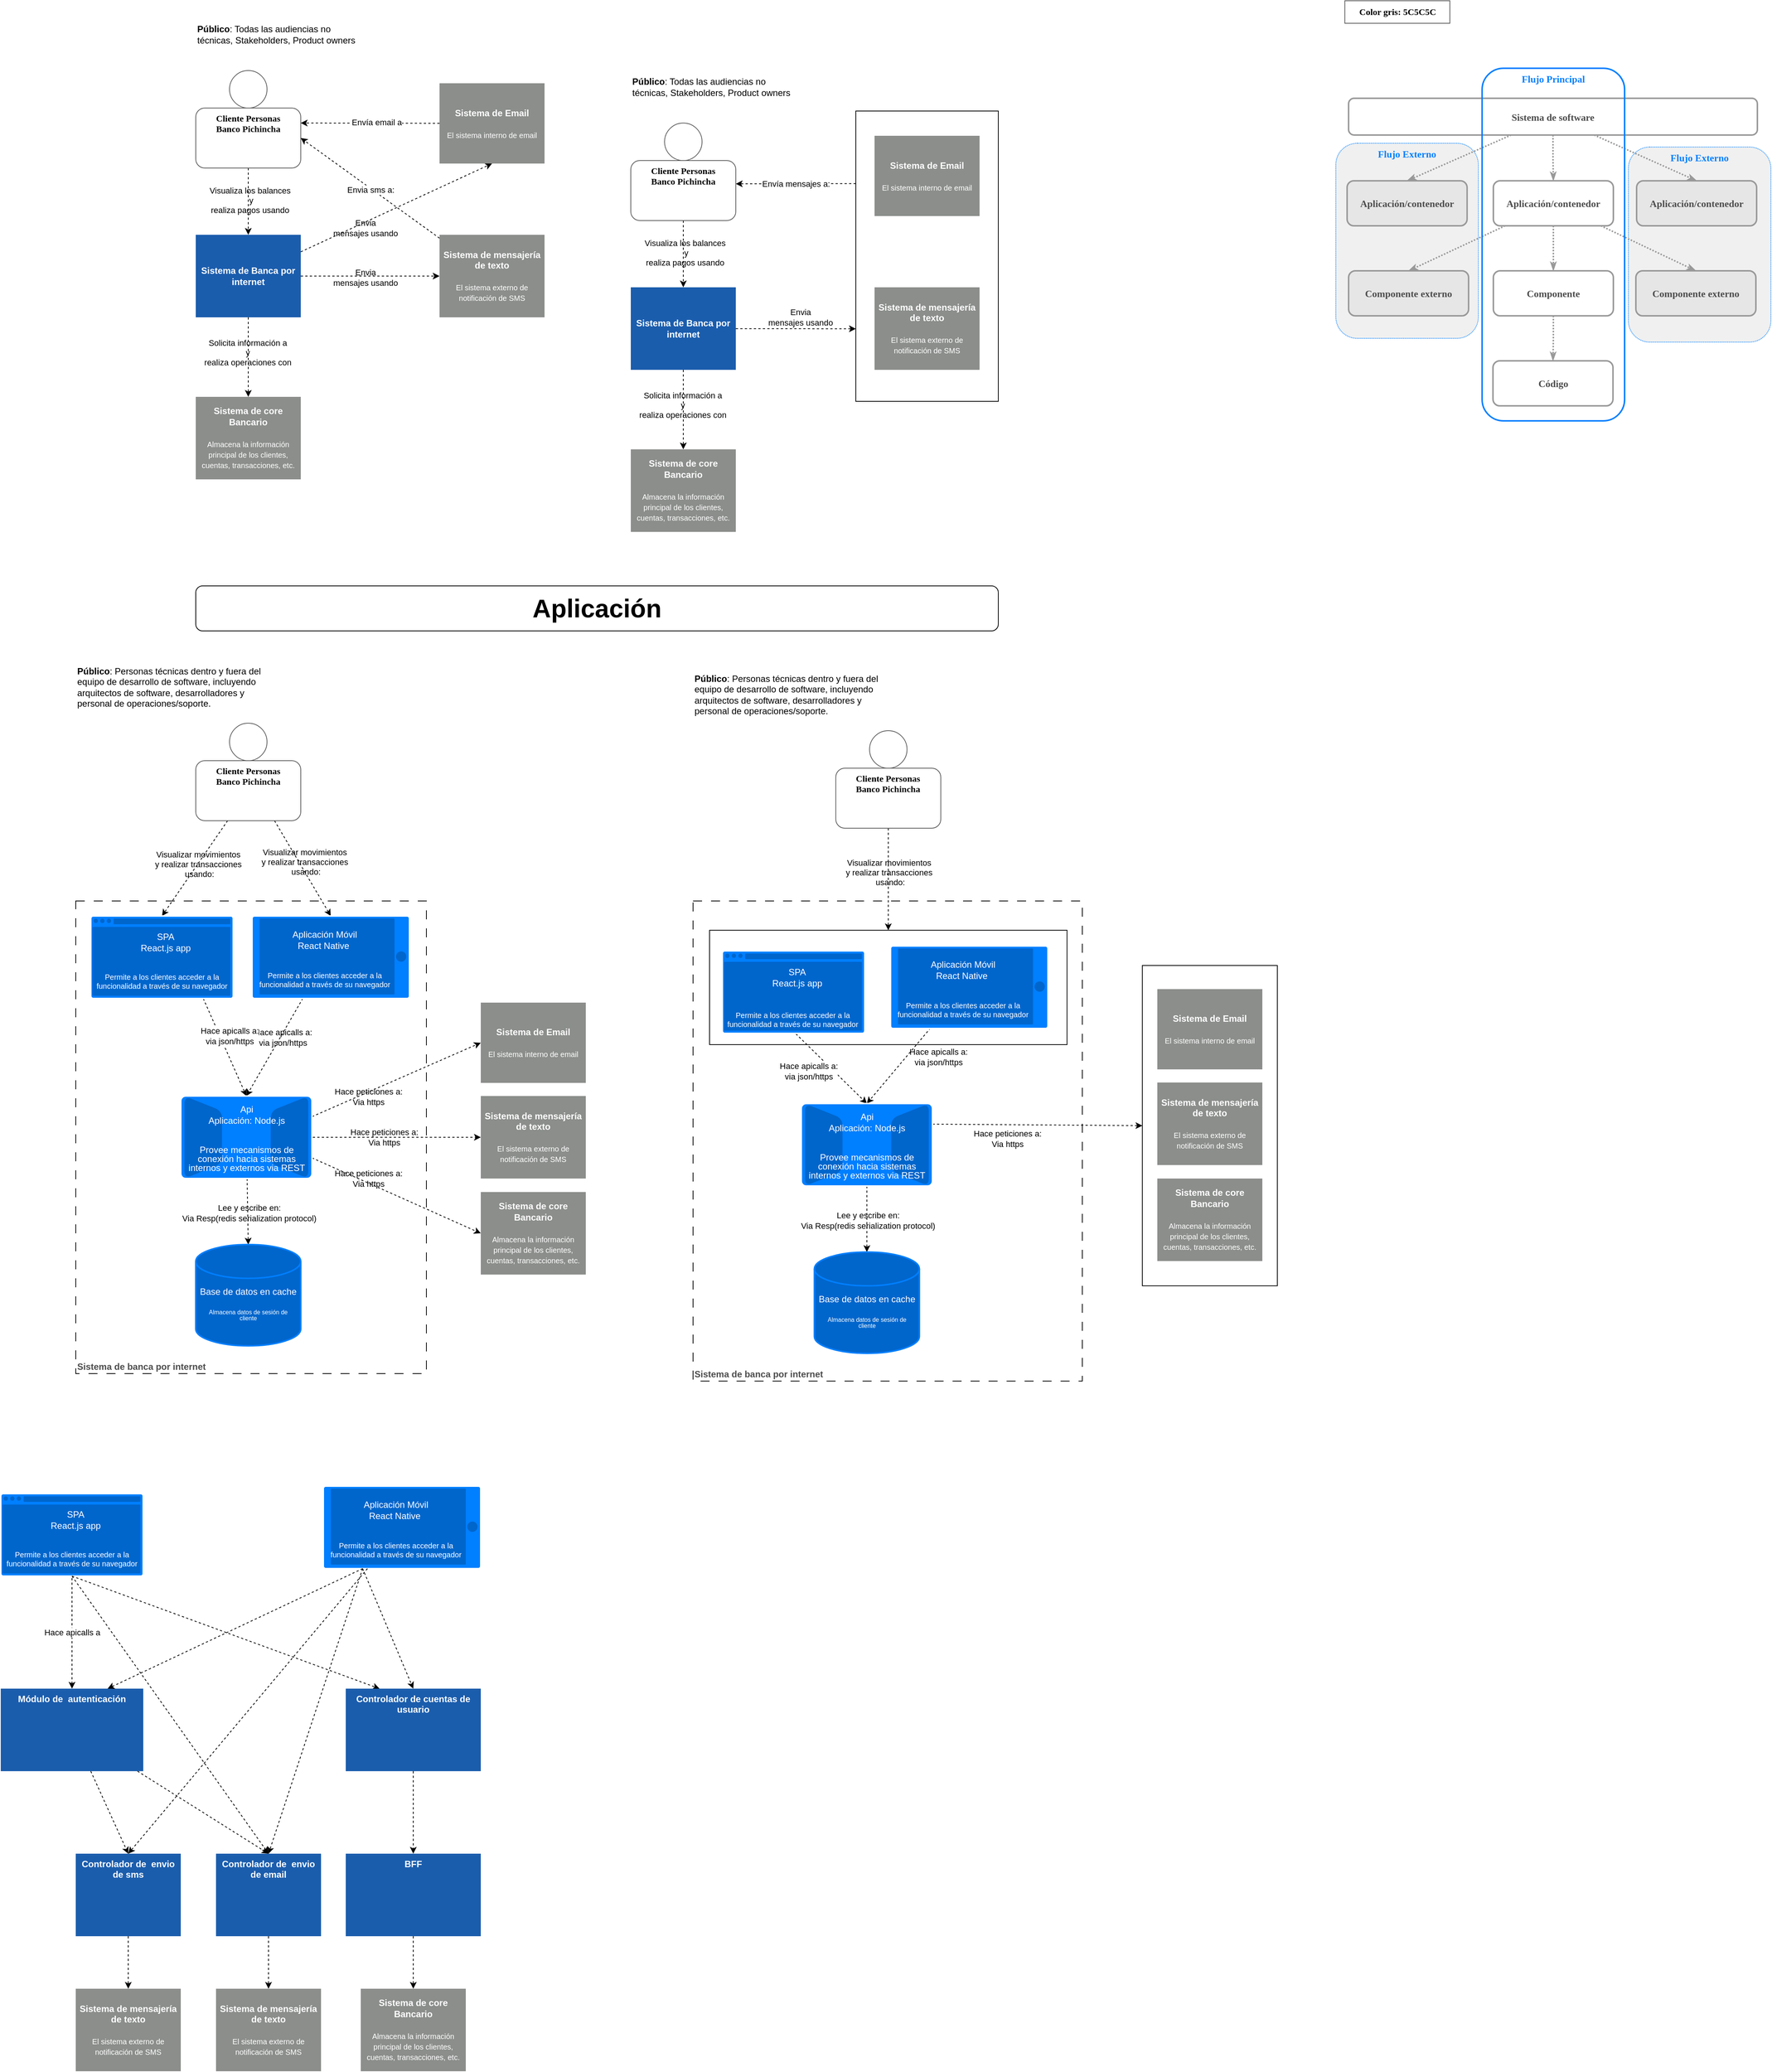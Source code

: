 <mxfile version="21.0.6" type="github">
  <diagram name="Documento de diseño" id="5xXigNw81EJupU0OhcUT">
    <mxGraphModel dx="2922" dy="1862" grid="1" gridSize="10" guides="1" tooltips="1" connect="1" arrows="1" fold="1" page="1" pageScale="1" pageWidth="850" pageHeight="1100" math="0" shadow="0">
      <root>
        <mxCell id="0" />
        <mxCell id="1" parent="0" />
        <mxCell id="9TUpL0q0CXCW9BR0KKGh-54" value="" style="rounded=0;whiteSpace=wrap;html=1;rotation=-90;" vertex="1" parent="1">
          <mxGeometry x="137.06" y="906.95" width="152.5" height="476.62" as="geometry" />
        </mxCell>
        <mxCell id="9TUpL0q0CXCW9BR0KKGh-50" value="" style="rounded=0;whiteSpace=wrap;html=1;" vertex="1" parent="1">
          <mxGeometry x="552" y="1116" width="180" height="427" as="geometry" />
        </mxCell>
        <mxCell id="VuIfssemui66-meUsP0t-33" value="&lt;font color=&quot;#4d4d4d&quot;&gt;Sistema de banca por internet&lt;/font&gt;" style="rounded=0;whiteSpace=wrap;html=1;fillColor=none;strokeColor=default;fontColor=#FFFFFF;fontStyle=1;dashed=1;dashPattern=12 12;verticalAlign=bottom;align=left;" parent="1" vertex="1">
          <mxGeometry x="-870" y="1030" width="467.5" height="630" as="geometry" />
        </mxCell>
        <mxCell id="VuIfssemui66-meUsP0t-23" value="Envía mensajes a:" style="rounded=0;orthogonalLoop=1;jettySize=auto;html=1;exitX=0;exitY=0.25;exitDx=0;exitDy=0;entryX=1;entryY=0.388;entryDx=0;entryDy=0;entryPerimeter=0;dashed=1;" parent="1" source="VuIfssemui66-meUsP0t-22" target="VuIfssemui66-meUsP0t-5" edge="1">
          <mxGeometry relative="1" as="geometry">
            <Array as="points" />
          </mxGeometry>
        </mxCell>
        <mxCell id="VuIfssemui66-meUsP0t-22" value="" style="rounded=0;whiteSpace=wrap;html=1;" parent="1" vertex="1">
          <mxGeometry x="170" y="-23" width="190" height="387" as="geometry" />
        </mxCell>
        <mxCell id="1-YIFYFC2_hRIyP0TVN2-1" value="&lt;span style=&quot;font-size: 13px;&quot;&gt;&lt;font color=&quot;#007fff&quot;&gt;Flujo Externo&lt;/font&gt;&lt;/span&gt;" style="rounded=1;whiteSpace=wrap;html=1;fillColor=#F0F0F0;verticalAlign=top;fontSize=13;fontStyle=1;fontFamily=Tahoma;strokeColor=#007FFF;fontColor=#4D4D4D;strokeWidth=1;dashed=1;dashPattern=1 1;" parent="1" vertex="1">
          <mxGeometry x="810" y="20" width="190" height="260" as="geometry" />
        </mxCell>
        <mxCell id="1-YIFYFC2_hRIyP0TVN2-6" value="&lt;span style=&quot;font-size: 13px;&quot;&gt;&lt;font color=&quot;#007fff&quot;&gt;Flujo Externo&lt;/font&gt;&lt;/span&gt;" style="rounded=1;whiteSpace=wrap;html=1;fillColor=#F0F0F0;verticalAlign=top;fontSize=13;fontStyle=1;fontFamily=Tahoma;strokeColor=#007FFF;fontColor=#4D4D4D;strokeWidth=1;dashed=1;dashPattern=1 1;" parent="1" vertex="1">
          <mxGeometry x="1200" y="25" width="190" height="260" as="geometry" />
        </mxCell>
        <mxCell id="1-YIFYFC2_hRIyP0TVN2-8" style="rounded=0;orthogonalLoop=1;jettySize=auto;html=1;entryX=0.5;entryY=0;entryDx=0;entryDy=0;dashed=1;" parent="1" source="4M5tQRGefW1LcBBxwHNN-3" target="1-YIFYFC2_hRIyP0TVN2-7" edge="1">
          <mxGeometry relative="1" as="geometry" />
        </mxCell>
        <mxCell id="1-YIFYFC2_hRIyP0TVN2-20" value="Visualiza los balances&lt;br&gt;&amp;nbsp;y &lt;br&gt;realiza pagos usando" style="edgeLabel;html=1;align=center;verticalAlign=middle;resizable=0;points=[];labelBackgroundColor=none;" parent="1-YIFYFC2_hRIyP0TVN2-8" vertex="1" connectable="0">
          <mxGeometry x="-0.05" y="2" relative="1" as="geometry">
            <mxPoint as="offset" />
          </mxGeometry>
        </mxCell>
        <mxCell id="4M5tQRGefW1LcBBxwHNN-3" value="Cliente Personas &lt;br&gt;Banco Pichincha" style="rounded=1;whiteSpace=wrap;html=1;verticalAlign=top;fontColor=#000000;strokeColor=#5C5C5C;fontStyle=1;fontFamily=Tahoma;" parent="1" vertex="1">
          <mxGeometry x="-710" y="-27" width="140" height="80" as="geometry" />
        </mxCell>
        <mxCell id="4M5tQRGefW1LcBBxwHNN-4" value="" style="ellipse;whiteSpace=wrap;html=1;aspect=fixed;fontColor=#000000;strokeColor=#5C5C5C;fontStyle=1;fontFamily=Tahoma;" parent="1" vertex="1">
          <mxGeometry x="-665" y="-77" width="50" height="50" as="geometry" />
        </mxCell>
        <mxCell id="4M5tQRGefW1LcBBxwHNN-7" value="" style="edgeStyle=orthogonalEdgeStyle;rounded=0;orthogonalLoop=1;jettySize=auto;html=1;dashed=1;dashPattern=1 1;endArrow=classicThin;endFill=1;fontColor=#4D4D4D;strokeColor=#999999;fontStyle=1;fontFamily=Tahoma;fontSize=13;strokeWidth=2;" parent="1" source="4M5tQRGefW1LcBBxwHNN-5" target="4M5tQRGefW1LcBBxwHNN-6" edge="1">
          <mxGeometry relative="1" as="geometry" />
        </mxCell>
        <mxCell id="4M5tQRGefW1LcBBxwHNN-16" style="rounded=0;orthogonalLoop=1;jettySize=auto;html=1;entryX=0.5;entryY=0;entryDx=0;entryDy=0;dashed=1;dashPattern=1 1;endArrow=classicThin;endFill=1;fontColor=#4D4D4D;strokeColor=#999999;fontStyle=1;fontFamily=Tahoma;fontSize=13;strokeWidth=2;" parent="1" source="4M5tQRGefW1LcBBxwHNN-5" target="4M5tQRGefW1LcBBxwHNN-13" edge="1">
          <mxGeometry relative="1" as="geometry" />
        </mxCell>
        <mxCell id="4M5tQRGefW1LcBBxwHNN-17" style="rounded=0;orthogonalLoop=1;jettySize=auto;html=1;entryX=0.5;entryY=0;entryDx=0;entryDy=0;dashed=1;dashPattern=1 1;endArrow=classicThin;endFill=1;fontColor=#4D4D4D;strokeColor=#999999;fontStyle=1;fontFamily=Tahoma;fontSize=13;strokeWidth=2;" parent="1" source="4M5tQRGefW1LcBBxwHNN-5" target="4M5tQRGefW1LcBBxwHNN-12" edge="1">
          <mxGeometry relative="1" as="geometry" />
        </mxCell>
        <mxCell id="4M5tQRGefW1LcBBxwHNN-5" value="Sistema de software" style="rounded=1;whiteSpace=wrap;html=1;fontColor=#4D4D4D;strokeColor=#999999;fontStyle=1;fontFamily=Tahoma;fontSize=13;strokeWidth=2;" parent="1" vertex="1">
          <mxGeometry x="827" y="-40" width="545" height="49" as="geometry" />
        </mxCell>
        <mxCell id="4M5tQRGefW1LcBBxwHNN-9" value="" style="edgeStyle=orthogonalEdgeStyle;rounded=0;orthogonalLoop=1;jettySize=auto;html=1;dashed=1;dashPattern=1 1;endArrow=classicThin;endFill=1;fontColor=#4D4D4D;strokeColor=#999999;fontStyle=1;fontFamily=Tahoma;fontSize=13;strokeWidth=2;" parent="1" source="4M5tQRGefW1LcBBxwHNN-6" target="4M5tQRGefW1LcBBxwHNN-8" edge="1">
          <mxGeometry relative="1" as="geometry" />
        </mxCell>
        <mxCell id="4M5tQRGefW1LcBBxwHNN-18" style="rounded=0;orthogonalLoop=1;jettySize=auto;html=1;entryX=0.5;entryY=0;entryDx=0;entryDy=0;dashed=1;dashPattern=1 1;endArrow=classicThin;endFill=1;fontColor=#4D4D4D;strokeColor=#999999;fontStyle=1;fontFamily=Tahoma;fontSize=13;strokeWidth=2;" parent="1" source="4M5tQRGefW1LcBBxwHNN-6" target="4M5tQRGefW1LcBBxwHNN-14" edge="1">
          <mxGeometry relative="1" as="geometry" />
        </mxCell>
        <mxCell id="4M5tQRGefW1LcBBxwHNN-19" style="rounded=0;orthogonalLoop=1;jettySize=auto;html=1;entryX=0.5;entryY=0;entryDx=0;entryDy=0;dashed=1;dashPattern=1 1;endArrow=classicThin;endFill=1;fontColor=#4D4D4D;strokeColor=#999999;fontStyle=1;fontFamily=Tahoma;fontSize=13;strokeWidth=2;" parent="1" source="4M5tQRGefW1LcBBxwHNN-6" target="4M5tQRGefW1LcBBxwHNN-15" edge="1">
          <mxGeometry relative="1" as="geometry" />
        </mxCell>
        <mxCell id="4M5tQRGefW1LcBBxwHNN-6" value="Aplicación/contenedor" style="rounded=1;whiteSpace=wrap;html=1;fontColor=#4D4D4D;strokeColor=#999999;fontStyle=1;fontFamily=Tahoma;fontSize=13;strokeWidth=2;" parent="1" vertex="1">
          <mxGeometry x="1020" y="70" width="160" height="60" as="geometry" />
        </mxCell>
        <mxCell id="4M5tQRGefW1LcBBxwHNN-11" value="" style="edgeStyle=orthogonalEdgeStyle;rounded=0;orthogonalLoop=1;jettySize=auto;html=1;dashed=1;dashPattern=1 1;endArrow=classicThin;endFill=1;fontColor=#4D4D4D;strokeColor=#999999;fontStyle=1;fontFamily=Tahoma;fontSize=13;strokeWidth=2;" parent="1" source="4M5tQRGefW1LcBBxwHNN-8" target="4M5tQRGefW1LcBBxwHNN-10" edge="1">
          <mxGeometry relative="1" as="geometry" />
        </mxCell>
        <mxCell id="4M5tQRGefW1LcBBxwHNN-8" value="Componente" style="rounded=1;whiteSpace=wrap;html=1;fontColor=#4D4D4D;strokeColor=#999999;fontStyle=1;fontFamily=Tahoma;fontSize=13;strokeWidth=2;" parent="1" vertex="1">
          <mxGeometry x="1020" y="190" width="160" height="60" as="geometry" />
        </mxCell>
        <mxCell id="4M5tQRGefW1LcBBxwHNN-10" value="Código" style="rounded=1;whiteSpace=wrap;html=1;fontColor=#4D4D4D;strokeColor=#999999;fontStyle=1;fontFamily=Tahoma;fontSize=13;strokeWidth=2;" parent="1" vertex="1">
          <mxGeometry x="1019.5" y="310" width="160" height="60" as="geometry" />
        </mxCell>
        <mxCell id="4M5tQRGefW1LcBBxwHNN-12" value="Aplicación/contenedor" style="rounded=1;whiteSpace=wrap;html=1;fontColor=#4D4D4D;strokeColor=#999999;fontStyle=1;fontFamily=Tahoma;fontSize=13;strokeWidth=2;fillColor=#E6E6E6;" parent="1" vertex="1">
          <mxGeometry x="1211" y="70" width="160" height="60" as="geometry" />
        </mxCell>
        <mxCell id="4M5tQRGefW1LcBBxwHNN-13" value="Aplicación/contenedor" style="rounded=1;whiteSpace=wrap;html=1;fontColor=#4D4D4D;strokeColor=#999999;fontStyle=1;fontFamily=Tahoma;fontSize=13;strokeWidth=2;fillColor=#E6E6E6;" parent="1" vertex="1">
          <mxGeometry x="825" y="70" width="160" height="60" as="geometry" />
        </mxCell>
        <mxCell id="4M5tQRGefW1LcBBxwHNN-14" value="Componente externo" style="rounded=1;whiteSpace=wrap;html=1;fontColor=#4D4D4D;strokeColor=#999999;fontStyle=1;fontFamily=Tahoma;fontSize=13;strokeWidth=2;fillColor=#E6E6E6;" parent="1" vertex="1">
          <mxGeometry x="827" y="190" width="160" height="60" as="geometry" />
        </mxCell>
        <mxCell id="4M5tQRGefW1LcBBxwHNN-15" value="Componente externo" style="rounded=1;whiteSpace=wrap;html=1;fontColor=#4D4D4D;strokeColor=#999999;fontStyle=1;fontFamily=Tahoma;fontSize=13;strokeWidth=2;fillColor=#E6E6E6;" parent="1" vertex="1">
          <mxGeometry x="1210" y="190" width="160" height="60" as="geometry" />
        </mxCell>
        <mxCell id="4M5tQRGefW1LcBBxwHNN-20" value="Color gris: 5C5C5C" style="text;html=1;align=center;verticalAlign=middle;resizable=0;points=[];autosize=1;strokeColor=#5C5C5C;fillColor=none;fontColor=#000000;fontStyle=1;fontFamily=Tahoma;" parent="1" vertex="1">
          <mxGeometry x="822" y="-170" width="140" height="30" as="geometry" />
        </mxCell>
        <mxCell id="4M5tQRGefW1LcBBxwHNN-21" value="&lt;span style=&quot;font-size: 13px;&quot;&gt;&lt;font color=&quot;#007fff&quot;&gt;Flujo Principal&lt;/font&gt;&lt;/span&gt;" style="rounded=1;whiteSpace=wrap;html=1;fillColor=none;verticalAlign=top;fontSize=13;fontStyle=1;fontFamily=Tahoma;strokeColor=#007FFF;fontColor=#4D4D4D;strokeWidth=2;" parent="1" vertex="1">
          <mxGeometry x="1005" y="-80" width="190" height="470" as="geometry" />
        </mxCell>
        <mxCell id="1-YIFYFC2_hRIyP0TVN2-10" value="" style="rounded=0;orthogonalLoop=1;jettySize=auto;html=1;dashed=1;" parent="1" source="1-YIFYFC2_hRIyP0TVN2-7" target="1-YIFYFC2_hRIyP0TVN2-9" edge="1">
          <mxGeometry relative="1" as="geometry" />
        </mxCell>
        <mxCell id="1-YIFYFC2_hRIyP0TVN2-19" value="Solicita información a &lt;br&gt;y &lt;br&gt;realiza operaciones con" style="edgeLabel;html=1;align=center;verticalAlign=middle;resizable=0;points=[];labelBackgroundColor=none;" parent="1-YIFYFC2_hRIyP0TVN2-10" vertex="1" connectable="0">
          <mxGeometry x="-0.125" y="-1" relative="1" as="geometry">
            <mxPoint as="offset" />
          </mxGeometry>
        </mxCell>
        <mxCell id="1-YIFYFC2_hRIyP0TVN2-13" style="rounded=0;orthogonalLoop=1;jettySize=auto;html=1;entryX=0.5;entryY=1;entryDx=0;entryDy=0;dashed=1;" parent="1" source="1-YIFYFC2_hRIyP0TVN2-7" target="1-YIFYFC2_hRIyP0TVN2-11" edge="1">
          <mxGeometry relative="1" as="geometry" />
        </mxCell>
        <mxCell id="1-YIFYFC2_hRIyP0TVN2-14" style="rounded=0;orthogonalLoop=1;jettySize=auto;html=1;entryX=0;entryY=0.5;entryDx=0;entryDy=0;dashed=1;" parent="1" source="1-YIFYFC2_hRIyP0TVN2-7" target="1-YIFYFC2_hRIyP0TVN2-12" edge="1">
          <mxGeometry relative="1" as="geometry" />
        </mxCell>
        <mxCell id="1-YIFYFC2_hRIyP0TVN2-7" value="Sistema de Banca por internet" style="rounded=0;whiteSpace=wrap;html=1;fillColor=#1B5DAD;strokeColor=none;fontColor=#FFFFFF;fontStyle=1" parent="1" vertex="1">
          <mxGeometry x="-710" y="142" width="140" height="110" as="geometry" />
        </mxCell>
        <mxCell id="1-YIFYFC2_hRIyP0TVN2-9" value="Sistema de core Bancario&lt;br&gt;&lt;br&gt;&lt;span style=&quot;font-weight: normal;&quot;&gt;&lt;font style=&quot;font-size: 10px;&quot;&gt;Almacena la información principal de los clientes, cuentas, transacciones, etc.&lt;/font&gt;&lt;/span&gt;" style="rounded=0;whiteSpace=wrap;html=1;fillColor=#8B8E8B;fontColor=#FFFFFF;fontStyle=1;strokeColor=none;" parent="1" vertex="1">
          <mxGeometry x="-710" y="358" width="140" height="110" as="geometry" />
        </mxCell>
        <mxCell id="1-YIFYFC2_hRIyP0TVN2-16" style="rounded=0;orthogonalLoop=1;jettySize=auto;html=1;dashed=1;entryX=1;entryY=0.25;entryDx=0;entryDy=0;" parent="1" source="1-YIFYFC2_hRIyP0TVN2-11" target="4M5tQRGefW1LcBBxwHNN-3" edge="1">
          <mxGeometry relative="1" as="geometry">
            <mxPoint x="-570" y="13" as="targetPoint" />
          </mxGeometry>
        </mxCell>
        <mxCell id="1-YIFYFC2_hRIyP0TVN2-17" value="Envía email a" style="edgeLabel;html=1;align=center;verticalAlign=middle;resizable=0;points=[];" parent="1-YIFYFC2_hRIyP0TVN2-16" vertex="1" connectable="0">
          <mxGeometry x="-0.09" y="-1" relative="1" as="geometry">
            <mxPoint as="offset" />
          </mxGeometry>
        </mxCell>
        <mxCell id="1-YIFYFC2_hRIyP0TVN2-11" value="Sistema de Email&lt;br&gt;&lt;br&gt;&lt;span style=&quot;font-weight: normal;&quot;&gt;&lt;font style=&quot;font-size: 10px;&quot;&gt;El sistema interno de email&lt;/font&gt;&lt;/span&gt;" style="rounded=0;whiteSpace=wrap;html=1;fontColor=#FFFFFF;fillColor=#8B8E8B;fontStyle=1;strokeColor=none;" parent="1" vertex="1">
          <mxGeometry x="-385" y="-60" width="140" height="107" as="geometry" />
        </mxCell>
        <mxCell id="1-YIFYFC2_hRIyP0TVN2-15" style="rounded=0;orthogonalLoop=1;jettySize=auto;html=1;entryX=1;entryY=0.5;entryDx=0;entryDy=0;dashed=1;" parent="1" source="1-YIFYFC2_hRIyP0TVN2-12" target="4M5tQRGefW1LcBBxwHNN-3" edge="1">
          <mxGeometry relative="1" as="geometry" />
        </mxCell>
        <mxCell id="1-YIFYFC2_hRIyP0TVN2-18" value="Envia &lt;br&gt;mensajes usando" style="edgeLabel;html=1;align=center;verticalAlign=middle;resizable=0;points=[];labelBackgroundColor=none;" parent="1-YIFYFC2_hRIyP0TVN2-15" vertex="1" connectable="0">
          <mxGeometry x="0.105" y="2" relative="1" as="geometry">
            <mxPoint x="4" y="58" as="offset" />
          </mxGeometry>
        </mxCell>
        <mxCell id="VuIfssemui66-meUsP0t-1" value="Envia sms a:" style="edgeLabel;html=1;align=center;verticalAlign=middle;resizable=0;points=[];" parent="1-YIFYFC2_hRIyP0TVN2-15" vertex="1" connectable="0">
          <mxGeometry x="0.261" y="1" relative="1" as="geometry">
            <mxPoint x="25" y="19" as="offset" />
          </mxGeometry>
        </mxCell>
        <mxCell id="1-YIFYFC2_hRIyP0TVN2-12" value="Sistema de mensajería de texto&lt;br&gt;&lt;br&gt;&lt;span style=&quot;font-size: 10px; font-weight: 400;&quot;&gt;El sistema externo de notificación de SMS&lt;/span&gt;&lt;span style=&quot;font-weight: normal;&quot;&gt;&lt;br&gt;&lt;/span&gt;" style="rounded=0;whiteSpace=wrap;html=1;fillColor=#8B8E8B;fontColor=#FFFFFF;fontStyle=1;strokeColor=none;" parent="1" vertex="1">
          <mxGeometry x="-385" y="142" width="140" height="110" as="geometry" />
        </mxCell>
        <mxCell id="1-YIFYFC2_hRIyP0TVN2-21" value="&lt;b&gt;Público&lt;/b&gt;: Todas las audiencias no técnicas, Stakeholders, Product owners" style="text;html=1;strokeColor=none;fillColor=none;align=left;verticalAlign=middle;whiteSpace=wrap;rounded=0;" parent="1" vertex="1">
          <mxGeometry x="-710" y="-140" width="230" height="30" as="geometry" />
        </mxCell>
        <mxCell id="VuIfssemui66-meUsP0t-2" value="Envia &lt;br&gt;mensajes usando" style="edgeLabel;html=1;align=center;verticalAlign=middle;resizable=0;points=[];labelBackgroundColor=none;" parent="1" vertex="1" connectable="0">
          <mxGeometry x="-510.0" y="196.997" as="geometry">
            <mxPoint x="26" y="2" as="offset" />
          </mxGeometry>
        </mxCell>
        <mxCell id="VuIfssemui66-meUsP0t-3" style="rounded=0;orthogonalLoop=1;jettySize=auto;html=1;entryX=0.5;entryY=0;entryDx=0;entryDy=0;dashed=1;" parent="1" source="VuIfssemui66-meUsP0t-5" target="VuIfssemui66-meUsP0t-11" edge="1">
          <mxGeometry relative="1" as="geometry" />
        </mxCell>
        <mxCell id="VuIfssemui66-meUsP0t-4" value="Visualiza los balances&lt;br&gt;&amp;nbsp;y &lt;br&gt;realiza pagos usando" style="edgeLabel;html=1;align=center;verticalAlign=middle;resizable=0;points=[];labelBackgroundColor=none;" parent="VuIfssemui66-meUsP0t-3" vertex="1" connectable="0">
          <mxGeometry x="-0.05" y="2" relative="1" as="geometry">
            <mxPoint as="offset" />
          </mxGeometry>
        </mxCell>
        <mxCell id="VuIfssemui66-meUsP0t-5" value="Cliente Personas &lt;br&gt;Banco Pichincha" style="rounded=1;whiteSpace=wrap;html=1;verticalAlign=top;fontColor=#000000;strokeColor=#5C5C5C;fontStyle=1;fontFamily=Tahoma;" parent="1" vertex="1">
          <mxGeometry x="-130" y="43" width="140" height="80" as="geometry" />
        </mxCell>
        <mxCell id="VuIfssemui66-meUsP0t-6" value="" style="ellipse;whiteSpace=wrap;html=1;aspect=fixed;fontColor=#000000;strokeColor=#5C5C5C;fontStyle=1;fontFamily=Tahoma;" parent="1" vertex="1">
          <mxGeometry x="-85" y="-7" width="50" height="50" as="geometry" />
        </mxCell>
        <mxCell id="VuIfssemui66-meUsP0t-7" value="" style="rounded=0;orthogonalLoop=1;jettySize=auto;html=1;dashed=1;" parent="1" source="VuIfssemui66-meUsP0t-11" target="VuIfssemui66-meUsP0t-12" edge="1">
          <mxGeometry relative="1" as="geometry" />
        </mxCell>
        <mxCell id="VuIfssemui66-meUsP0t-8" value="Solicita información a &lt;br&gt;y &lt;br&gt;realiza operaciones con" style="edgeLabel;html=1;align=center;verticalAlign=middle;resizable=0;points=[];labelBackgroundColor=none;" parent="VuIfssemui66-meUsP0t-7" vertex="1" connectable="0">
          <mxGeometry x="-0.125" y="-1" relative="1" as="geometry">
            <mxPoint as="offset" />
          </mxGeometry>
        </mxCell>
        <mxCell id="VuIfssemui66-meUsP0t-10" style="rounded=0;orthogonalLoop=1;jettySize=auto;html=1;entryX=0;entryY=0.75;entryDx=0;entryDy=0;dashed=1;" parent="1" source="VuIfssemui66-meUsP0t-11" target="VuIfssemui66-meUsP0t-22" edge="1">
          <mxGeometry relative="1" as="geometry" />
        </mxCell>
        <mxCell id="VuIfssemui66-meUsP0t-11" value="Sistema de Banca por internet" style="rounded=0;whiteSpace=wrap;html=1;fillColor=#1B5DAD;strokeColor=none;fontColor=#FFFFFF;fontStyle=1" parent="1" vertex="1">
          <mxGeometry x="-130" y="212" width="140" height="110" as="geometry" />
        </mxCell>
        <mxCell id="VuIfssemui66-meUsP0t-12" value="Sistema de core Bancario&lt;br&gt;&lt;br&gt;&lt;span style=&quot;font-weight: normal;&quot;&gt;&lt;font style=&quot;font-size: 10px;&quot;&gt;Almacena la información principal de los clientes, cuentas, transacciones, etc.&lt;/font&gt;&lt;/span&gt;" style="rounded=0;whiteSpace=wrap;html=1;fillColor=#8B8E8B;fontColor=#FFFFFF;fontStyle=1;strokeColor=none;" parent="1" vertex="1">
          <mxGeometry x="-130" y="428" width="140" height="110" as="geometry" />
        </mxCell>
        <mxCell id="VuIfssemui66-meUsP0t-15" value="Sistema de Email&lt;br&gt;&lt;br&gt;&lt;span style=&quot;font-weight: normal;&quot;&gt;&lt;font style=&quot;font-size: 10px;&quot;&gt;El sistema interno de email&lt;/font&gt;&lt;/span&gt;" style="rounded=0;whiteSpace=wrap;html=1;fontColor=#FFFFFF;fillColor=#8B8E8B;fontStyle=1;strokeColor=none;" parent="1" vertex="1">
          <mxGeometry x="195" y="10" width="140" height="107" as="geometry" />
        </mxCell>
        <mxCell id="VuIfssemui66-meUsP0t-19" value="Sistema de mensajería de texto&lt;br&gt;&lt;br&gt;&lt;span style=&quot;font-size: 10px; font-weight: 400;&quot;&gt;El sistema externo de notificación de SMS&lt;/span&gt;&lt;span style=&quot;font-weight: normal;&quot;&gt;&lt;br&gt;&lt;/span&gt;" style="rounded=0;whiteSpace=wrap;html=1;fillColor=#8B8E8B;fontColor=#FFFFFF;fontStyle=1;strokeColor=none;" parent="1" vertex="1">
          <mxGeometry x="195" y="212" width="140" height="110" as="geometry" />
        </mxCell>
        <mxCell id="VuIfssemui66-meUsP0t-20" value="&lt;b&gt;Público&lt;/b&gt;: Todas las audiencias no técnicas, Stakeholders, Product owners" style="text;html=1;strokeColor=none;fillColor=none;align=left;verticalAlign=middle;whiteSpace=wrap;rounded=0;" parent="1" vertex="1">
          <mxGeometry x="-130" y="-70" width="230" height="30" as="geometry" />
        </mxCell>
        <mxCell id="VuIfssemui66-meUsP0t-21" value="Envia &lt;br&gt;mensajes usando" style="edgeLabel;html=1;align=center;verticalAlign=middle;resizable=0;points=[];labelBackgroundColor=none;" parent="1" vertex="1" connectable="0">
          <mxGeometry x="70.0" y="249.997" as="geometry">
            <mxPoint x="26" y="2" as="offset" />
          </mxGeometry>
        </mxCell>
        <mxCell id="VuIfssemui66-meUsP0t-26" style="rounded=0;orthogonalLoop=1;jettySize=auto;html=1;entryX=0.5;entryY=0;entryDx=0;entryDy=0;dashed=1;" parent="1" source="VuIfssemui66-meUsP0t-28" target="VuIfssemui66-meUsP0t-54" edge="1">
          <mxGeometry relative="1" as="geometry" />
        </mxCell>
        <mxCell id="VuIfssemui66-meUsP0t-27" value="Visualizar movimientos &lt;br&gt;y realizar transacciones&lt;br&gt;&amp;nbsp;usando:" style="edgeLabel;html=1;align=center;verticalAlign=middle;resizable=0;points=[];labelBackgroundColor=none;" parent="VuIfssemui66-meUsP0t-26" vertex="1" connectable="0">
          <mxGeometry x="-0.05" y="2" relative="1" as="geometry">
            <mxPoint y="-4" as="offset" />
          </mxGeometry>
        </mxCell>
        <mxCell id="VuIfssemui66-meUsP0t-61" style="rounded=0;orthogonalLoop=1;jettySize=auto;html=1;exitX=0.75;exitY=1;exitDx=0;exitDy=0;dashed=1;entryX=0.5;entryY=0;entryDx=0;entryDy=0;" parent="1" source="VuIfssemui66-meUsP0t-28" target="VuIfssemui66-meUsP0t-43" edge="1">
          <mxGeometry relative="1" as="geometry" />
        </mxCell>
        <mxCell id="VuIfssemui66-meUsP0t-64" value="Visualizar movimientos&lt;br style=&quot;border-color: var(--border-color);&quot;&gt;y realizar transacciones&lt;br style=&quot;border-color: var(--border-color);&quot;&gt;&amp;nbsp;usando:" style="edgeLabel;html=1;align=center;verticalAlign=middle;resizable=0;points=[];labelBackgroundColor=none;" parent="VuIfssemui66-meUsP0t-61" vertex="1" connectable="0">
          <mxGeometry x="-0.224" y="1" relative="1" as="geometry">
            <mxPoint x="10" y="6" as="offset" />
          </mxGeometry>
        </mxCell>
        <mxCell id="VuIfssemui66-meUsP0t-28" value="Cliente Personas &lt;br&gt;Banco Pichincha" style="rounded=1;whiteSpace=wrap;html=1;verticalAlign=top;fontColor=#000000;strokeColor=#5C5C5C;fontStyle=1;fontFamily=Tahoma;" parent="1" vertex="1">
          <mxGeometry x="-710" y="843" width="140" height="80" as="geometry" />
        </mxCell>
        <mxCell id="VuIfssemui66-meUsP0t-29" value="" style="ellipse;whiteSpace=wrap;html=1;aspect=fixed;fontColor=#000000;strokeColor=#5C5C5C;fontStyle=1;fontFamily=Tahoma;" parent="1" vertex="1">
          <mxGeometry x="-665" y="793" width="50" height="50" as="geometry" />
        </mxCell>
        <mxCell id="VuIfssemui66-meUsP0t-37" value="&lt;b&gt;Público&lt;/b&gt;:&amp;nbsp;Personas técnicas dentro y fuera del equipo de desarrollo de software, incluyendo arquitectos de software, desarrolladores y personal de operaciones/soporte." style="text;html=1;strokeColor=none;fillColor=none;align=left;verticalAlign=middle;whiteSpace=wrap;rounded=0;" parent="1" vertex="1">
          <mxGeometry x="-870" y="720" width="260" height="50" as="geometry" />
        </mxCell>
        <mxCell id="VuIfssemui66-meUsP0t-39" value="&lt;b&gt;&lt;font style=&quot;font-size: 34px;&quot;&gt;Aplicación&lt;/font&gt;&lt;/b&gt;" style="rounded=1;whiteSpace=wrap;html=1;" parent="1" vertex="1">
          <mxGeometry x="-710" y="610" width="1070" height="60" as="geometry" />
        </mxCell>
        <mxCell id="VuIfssemui66-meUsP0t-78" style="rounded=0;orthogonalLoop=1;jettySize=auto;html=1;entryX=0.5;entryY=0;entryDx=0;entryDy=0;dashed=1;" parent="1" target="VuIfssemui66-meUsP0t-66" edge="1">
          <mxGeometry relative="1" as="geometry">
            <mxPoint x="-700" y="1160" as="sourcePoint" />
          </mxGeometry>
        </mxCell>
        <mxCell id="VuIfssemui66-meUsP0t-79" style="rounded=0;orthogonalLoop=1;jettySize=auto;html=1;entryX=0.5;entryY=0;entryDx=0;entryDy=0;dashed=1;" parent="1" source="VuIfssemui66-meUsP0t-52" target="VuIfssemui66-meUsP0t-66" edge="1">
          <mxGeometry relative="1" as="geometry" />
        </mxCell>
        <mxCell id="VuIfssemui66-meUsP0t-86" value="Hace apicalls a:&lt;br&gt;&amp;nbsp;via json/https&amp;nbsp;" style="edgeLabel;html=1;align=center;verticalAlign=middle;resizable=0;points=[];labelBackgroundColor=none;" parent="VuIfssemui66-meUsP0t-79" vertex="1" connectable="0">
          <mxGeometry x="-0.098" relative="1" as="geometry">
            <mxPoint x="5" y="-4" as="offset" />
          </mxGeometry>
        </mxCell>
        <mxCell id="VuIfssemui66-meUsP0t-82" value="Sistema de Email&lt;br&gt;&lt;br&gt;&lt;span style=&quot;font-weight: normal;&quot;&gt;&lt;font style=&quot;font-size: 10px;&quot;&gt;El sistema interno de email&lt;/font&gt;&lt;/span&gt;" style="rounded=0;whiteSpace=wrap;html=1;fontColor=#FFFFFF;fillColor=#8B8E8B;fontStyle=1;strokeColor=none;" parent="1" vertex="1">
          <mxGeometry x="-330" y="1165.5" width="140" height="107" as="geometry" />
        </mxCell>
        <mxCell id="VuIfssemui66-meUsP0t-83" value="Sistema de mensajería de texto&lt;br&gt;&lt;br&gt;&lt;span style=&quot;font-size: 10px; font-weight: 400;&quot;&gt;El sistema externo de notificación de SMS&lt;/span&gt;&lt;span style=&quot;font-weight: normal;&quot;&gt;&lt;br&gt;&lt;/span&gt;" style="rounded=0;whiteSpace=wrap;html=1;fillColor=#8B8E8B;fontColor=#FFFFFF;fontStyle=1;strokeColor=none;" parent="1" vertex="1">
          <mxGeometry x="-330" y="1290" width="140" height="110" as="geometry" />
        </mxCell>
        <mxCell id="VuIfssemui66-meUsP0t-87" value="Hace apicalls a:&lt;br&gt;&amp;nbsp;via json/https&amp;nbsp;" style="edgeLabel;html=1;align=center;verticalAlign=middle;resizable=0;points=[];" parent="1" vertex="1" connectable="0">
          <mxGeometry x="-665.004" y="1209.998" as="geometry" />
        </mxCell>
        <mxCell id="VuIfssemui66-meUsP0t-93" style="rounded=0;orthogonalLoop=1;jettySize=auto;html=1;exitX=1;exitY=0.25;exitDx=0;exitDy=0;entryX=0;entryY=0.5;entryDx=0;entryDy=0;dashed=1;" parent="1" source="VuIfssemui66-meUsP0t-66" target="VuIfssemui66-meUsP0t-82" edge="1">
          <mxGeometry relative="1" as="geometry" />
        </mxCell>
        <mxCell id="VuIfssemui66-meUsP0t-124" value="Hace peticiones a:&lt;br style=&quot;border-color: var(--border-color);&quot;&gt;Via https" style="edgeLabel;html=1;align=center;verticalAlign=middle;resizable=0;points=[];fontSize=11;fontFamily=Helvetica;fontColor=default;labelBackgroundColor=none;" parent="VuIfssemui66-meUsP0t-93" vertex="1" connectable="0">
          <mxGeometry x="-0.084" relative="1" as="geometry">
            <mxPoint x="-28" y="18" as="offset" />
          </mxGeometry>
        </mxCell>
        <mxCell id="VuIfssemui66-meUsP0t-94" style="rounded=0;orthogonalLoop=1;jettySize=auto;html=1;dashed=1;" parent="1" source="VuIfssemui66-meUsP0t-72" target="VuIfssemui66-meUsP0t-83" edge="1">
          <mxGeometry relative="1" as="geometry" />
        </mxCell>
        <mxCell id="VuIfssemui66-meUsP0t-123" value="Hace peticiones a:&lt;br style=&quot;border-color: var(--border-color);&quot;&gt;Via https" style="edgeLabel;html=1;align=center;verticalAlign=middle;resizable=0;points=[];fontSize=11;fontFamily=Helvetica;fontColor=default;labelBackgroundColor=none;" parent="VuIfssemui66-meUsP0t-94" vertex="1" connectable="0">
          <mxGeometry x="0.064" y="-2" relative="1" as="geometry">
            <mxPoint x="-22" y="-2" as="offset" />
          </mxGeometry>
        </mxCell>
        <mxCell id="VuIfssemui66-meUsP0t-95" style="edgeStyle=none;shape=connector;rounded=0;orthogonalLoop=1;jettySize=auto;html=1;entryX=0.5;entryY=0;entryDx=0;entryDy=0;entryPerimeter=0;dashed=1;labelBackgroundColor=default;strokeColor=default;fontFamily=Helvetica;fontSize=11;fontColor=default;endArrow=classic;" parent="1" source="VuIfssemui66-meUsP0t-66" target="VuIfssemui66-meUsP0t-76" edge="1">
          <mxGeometry relative="1" as="geometry" />
        </mxCell>
        <mxCell id="VuIfssemui66-meUsP0t-96" value="Lee y escribe en:&lt;br&gt;Via Resp(redis serialization protocol)" style="edgeLabel;html=1;align=center;verticalAlign=middle;resizable=0;points=[];fontSize=11;fontFamily=Helvetica;fontColor=default;labelBackgroundColor=none;" parent="VuIfssemui66-meUsP0t-95" vertex="1" connectable="0">
          <mxGeometry x="0.038" y="1" relative="1" as="geometry">
            <mxPoint as="offset" />
          </mxGeometry>
        </mxCell>
        <mxCell id="VuIfssemui66-meUsP0t-105" value="Sistema de core Bancario&lt;br&gt;&lt;br&gt;&lt;span style=&quot;font-weight: normal;&quot;&gt;&lt;font style=&quot;font-size: 10px;&quot;&gt;Almacena la información principal de los clientes, cuentas, transacciones, etc.&lt;/font&gt;&lt;/span&gt;" style="rounded=0;whiteSpace=wrap;html=1;fillColor=#8B8E8B;fontColor=#FFFFFF;fontStyle=1;strokeColor=none;" parent="1" vertex="1">
          <mxGeometry x="-330" y="1418" width="140" height="110" as="geometry" />
        </mxCell>
        <mxCell id="VuIfssemui66-meUsP0t-106" style="edgeStyle=none;shape=connector;rounded=0;orthogonalLoop=1;jettySize=auto;html=1;entryX=0;entryY=0.5;entryDx=0;entryDy=0;dashed=1;labelBackgroundColor=default;strokeColor=default;fontFamily=Helvetica;fontSize=11;fontColor=default;endArrow=classic;exitX=1;exitY=0.75;exitDx=0;exitDy=0;" parent="1" source="VuIfssemui66-meUsP0t-66" target="VuIfssemui66-meUsP0t-105" edge="1">
          <mxGeometry relative="1" as="geometry">
            <mxPoint x="-590" y="1400" as="sourcePoint" />
          </mxGeometry>
        </mxCell>
        <mxCell id="VuIfssemui66-meUsP0t-122" value="Hace peticiones a:&lt;br&gt;Via https" style="edgeLabel;html=1;align=center;verticalAlign=middle;resizable=0;points=[];fontSize=11;fontFamily=Helvetica;fontColor=default;labelBackgroundColor=none;" parent="VuIfssemui66-meUsP0t-106" vertex="1" connectable="0">
          <mxGeometry x="-0.18" y="1" relative="1" as="geometry">
            <mxPoint x="-18" y="-13" as="offset" />
          </mxGeometry>
        </mxCell>
        <mxCell id="VuIfssemui66-meUsP0t-121" value="" style="group;fontColor=#FFFFFF;" parent="1" vertex="1" connectable="0">
          <mxGeometry x="-710" y="1488" width="140" height="135" as="geometry" />
        </mxCell>
        <mxCell id="VuIfssemui66-meUsP0t-76" value="" style="strokeWidth=2;html=1;shape=mxgraph.flowchart.database;whiteSpace=wrap;fillColor=#0066CC;strokeColor=#007FFF;fontColor=#FFFFFF;" parent="VuIfssemui66-meUsP0t-121" vertex="1">
          <mxGeometry width="140" height="135" as="geometry" />
        </mxCell>
        <mxCell id="VuIfssemui66-meUsP0t-119" value="Base de datos en cache" style="text;html=1;strokeColor=none;fillColor=none;align=center;verticalAlign=middle;whiteSpace=wrap;rounded=0;fontColor=#FFFFFF;" parent="VuIfssemui66-meUsP0t-121" vertex="1">
          <mxGeometry y="47.5" width="140" height="30" as="geometry" />
        </mxCell>
        <mxCell id="VuIfssemui66-meUsP0t-120" value="&lt;p style=&quot;line-height: 50%;&quot;&gt;&lt;font style=&quot;font-size: 8px;&quot;&gt;Almacena datos de sesión de cliente&lt;/font&gt;&lt;/p&gt;" style="text;html=1;strokeColor=none;fillColor=none;align=center;verticalAlign=middle;whiteSpace=wrap;rounded=0;fontColor=#FFFFFF;" parent="VuIfssemui66-meUsP0t-121" vertex="1">
          <mxGeometry x="5" y="77.5" width="130" height="30" as="geometry" />
        </mxCell>
        <mxCell id="VuIfssemui66-meUsP0t-66" value="" style="rounded=1;whiteSpace=wrap;html=1;perimeterSpacing=0;strokeWidth=2;arcSize=6;strokeColor=#FFFFFF;fillColor=#007FFF;fontColor=#FFFFFF;" parent="1" vertex="1">
          <mxGeometry x="-730" y="1290" width="175" height="110" as="geometry" />
        </mxCell>
        <mxCell id="VuIfssemui66-meUsP0t-72" value="" style="shape=trapezoid;perimeter=trapezoidPerimeter;whiteSpace=wrap;html=1;fixedSize=1;rotation=-90;rounded=1;fillColor=#0066cc;strokeColor=none;fontColor=#FFFFFF;" parent="1" vertex="1">
          <mxGeometry x="-640" y="1320" width="110" height="50" as="geometry" />
        </mxCell>
        <mxCell id="VuIfssemui66-meUsP0t-74" value="" style="shape=trapezoid;perimeter=trapezoidPerimeter;whiteSpace=wrap;html=1;fixedSize=1;rotation=90;rounded=1;fillColor=#0066cc;strokeColor=none;fontColor=#FFFFFF;" parent="1" vertex="1">
          <mxGeometry x="-755" y="1320" width="110" height="50" as="geometry" />
        </mxCell>
        <mxCell id="VuIfssemui66-meUsP0t-84" value="Api&lt;br style=&quot;border-color: var(--border-color);&quot;&gt;Aplicación: Node.js" style="text;html=1;strokeColor=none;fillColor=none;align=center;verticalAlign=middle;whiteSpace=wrap;rounded=0;fontColor=#FFFFFF;" parent="1" vertex="1">
          <mxGeometry x="-712.5" y="1300" width="140" height="30" as="geometry" />
        </mxCell>
        <mxCell id="VuIfssemui66-meUsP0t-85" value="&lt;p style=&quot;line-height: 100%;&quot;&gt;&lt;font style=&quot;font-size: 12px;&quot;&gt;Provee mecanismos de conexión hacia sistemas internos y externos via REST&lt;/font&gt;&lt;/p&gt;" style="text;html=1;strokeColor=none;fillColor=none;align=center;verticalAlign=middle;whiteSpace=wrap;rounded=0;fontColor=#FFFFFF;" parent="1" vertex="1">
          <mxGeometry x="-727" y="1358" width="170" height="30" as="geometry" />
        </mxCell>
        <mxCell id="VuIfssemui66-meUsP0t-134" value="" style="group;fontColor=#FFFFFF;" parent="1" vertex="1" connectable="0">
          <mxGeometry x="-850" y="1050" width="190" height="110" as="geometry" />
        </mxCell>
        <mxCell id="VuIfssemui66-meUsP0t-53" value="" style="group;fontColor=#FFFFFF;" parent="VuIfssemui66-meUsP0t-134" vertex="1" connectable="0">
          <mxGeometry width="190" height="110" as="geometry" />
        </mxCell>
        <mxCell id="VuIfssemui66-meUsP0t-54" value="" style="rounded=1;whiteSpace=wrap;html=1;perimeterSpacing=0;strokeWidth=2;arcSize=3;strokeColor=#FFFFFF;fillColor=#007FFF;fontColor=#FFFFFF;" parent="VuIfssemui66-meUsP0t-53" vertex="1">
          <mxGeometry width="190" height="110.0" as="geometry" />
        </mxCell>
        <mxCell id="VuIfssemui66-meUsP0t-55" value="" style="rounded=1;whiteSpace=wrap;html=1;strokeWidth=2;fillColor=#0066CC;strokeColor=none;fontColor=#FFFFFF;" parent="VuIfssemui66-meUsP0t-53" vertex="1">
          <mxGeometry x="30.4" y="3.667" width="155.8" height="7.333" as="geometry" />
        </mxCell>
        <mxCell id="VuIfssemui66-meUsP0t-56" value="" style="ellipse;whiteSpace=wrap;html=1;aspect=fixed;strokeWidth=2;fillColor=#0066CC;strokeColor=none;fontColor=#FFFFFF;" parent="VuIfssemui66-meUsP0t-53" vertex="1">
          <mxGeometry x="21.28" y="3.667" width="5.815" height="5.815" as="geometry" />
        </mxCell>
        <mxCell id="VuIfssemui66-meUsP0t-57" value="" style="ellipse;whiteSpace=wrap;html=1;aspect=fixed;strokeWidth=2;fillColor=#0066CC;strokeColor=none;fontColor=#FFFFFF;" parent="VuIfssemui66-meUsP0t-53" vertex="1">
          <mxGeometry x="12.54" y="3.667" width="5.815" height="5.815" as="geometry" />
        </mxCell>
        <mxCell id="VuIfssemui66-meUsP0t-58" value="" style="ellipse;whiteSpace=wrap;html=1;aspect=fixed;strokeWidth=2;fillColor=#0066CC;strokeColor=none;fontColor=#FFFFFF;" parent="VuIfssemui66-meUsP0t-53" vertex="1">
          <mxGeometry x="3.8" y="3.667" width="5.815" height="5.815" as="geometry" />
        </mxCell>
        <mxCell id="VuIfssemui66-meUsP0t-59" value="" style="rounded=1;whiteSpace=wrap;html=1;arcSize=1;fillColor=#0066CC;strokeColor=none;fontColor=#FFFFFF;" parent="VuIfssemui66-meUsP0t-53" vertex="1">
          <mxGeometry x="2.28" y="14.667" width="183.92" height="91.667" as="geometry" />
        </mxCell>
        <mxCell id="VuIfssemui66-meUsP0t-126" value="SPA&lt;br&gt;React.js app" style="text;html=1;strokeColor=none;fillColor=none;align=center;verticalAlign=middle;whiteSpace=wrap;rounded=0;fontColor=#FFFFFF;" parent="VuIfssemui66-meUsP0t-134" vertex="1">
          <mxGeometry x="30" y="20" width="140" height="30" as="geometry" />
        </mxCell>
        <mxCell id="VuIfssemui66-meUsP0t-128" value="&lt;p style=&quot;line-height: 90%;&quot;&gt;&lt;span style=&quot;font-size: 10px;&quot;&gt;Permite a los clientes acceder a la funcionalidad a través de su navegador&lt;/span&gt;&lt;/p&gt;" style="text;html=1;strokeColor=none;fillColor=none;align=center;verticalAlign=middle;whiteSpace=wrap;rounded=0;fontColor=#FFFFFF;" parent="VuIfssemui66-meUsP0t-134" vertex="1">
          <mxGeometry x="5" y="71.95" width="180" height="30" as="geometry" />
        </mxCell>
        <mxCell id="VuIfssemui66-meUsP0t-135" value="" style="group;fontColor=#FFFFFF;" parent="1" vertex="1" connectable="0">
          <mxGeometry x="-635" y="1050" width="210" height="110" as="geometry" />
        </mxCell>
        <mxCell id="VuIfssemui66-meUsP0t-43" value="" style="rounded=1;whiteSpace=wrap;html=1;perimeterSpacing=0;strokeWidth=2;arcSize=3;strokeColor=#FFFFFF;fillColor=#007FFF;fontColor=#FFFFFF;" parent="VuIfssemui66-meUsP0t-135" vertex="1">
          <mxGeometry width="210" height="110.0" as="geometry" />
        </mxCell>
        <mxCell id="VuIfssemui66-meUsP0t-46" value="" style="ellipse;whiteSpace=wrap;html=1;aspect=fixed;strokeWidth=2;fillColor=#0066CC;strokeColor=none;fontColor=#FFFFFF;" parent="VuIfssemui66-meUsP0t-135" vertex="1">
          <mxGeometry x="192" y="47.3" width="13.65" height="13.65" as="geometry" />
        </mxCell>
        <mxCell id="VuIfssemui66-meUsP0t-52" value="" style="rounded=1;whiteSpace=wrap;html=1;arcSize=1;fillColor=#0066CC;strokeColor=none;fontColor=#FFFFFF;" parent="VuIfssemui66-meUsP0t-135" vertex="1">
          <mxGeometry x="10.08" y="3.4" width="179.92" height="101.2" as="geometry" />
        </mxCell>
        <mxCell id="VuIfssemui66-meUsP0t-129" value="&lt;p style=&quot;line-height: 90%;&quot;&gt;&lt;span style=&quot;font-size: 10px;&quot;&gt;Permite a los clientes acceder a la funcionalidad a través de su navegador&lt;/span&gt;&lt;/p&gt;" style="text;html=1;strokeColor=none;fillColor=none;align=center;verticalAlign=middle;whiteSpace=wrap;rounded=0;fontColor=#FFFFFF;" parent="VuIfssemui66-meUsP0t-135" vertex="1">
          <mxGeometry x="7.02" y="70" width="180" height="30" as="geometry" />
        </mxCell>
        <mxCell id="VuIfssemui66-meUsP0t-132" value="Aplicación Móvil&lt;br&gt;React Native&amp;nbsp;" style="text;html=1;strokeColor=none;fillColor=none;align=center;verticalAlign=middle;whiteSpace=wrap;rounded=0;fontColor=#FFFFFF;" parent="VuIfssemui66-meUsP0t-135" vertex="1">
          <mxGeometry x="27.02" y="17.3" width="140" height="30" as="geometry" />
        </mxCell>
        <mxCell id="9TUpL0q0CXCW9BR0KKGh-4" style="rounded=0;orthogonalLoop=1;jettySize=auto;html=1;exitX=0.5;exitY=1;exitDx=0;exitDy=0;dashed=1;entryX=1;entryY=0.5;entryDx=0;entryDy=0;" edge="1" parent="1" source="9TUpL0q0CXCW9BR0KKGh-6" target="9TUpL0q0CXCW9BR0KKGh-54">
          <mxGeometry relative="1" as="geometry" />
        </mxCell>
        <mxCell id="9TUpL0q0CXCW9BR0KKGh-5" value="Visualizar movimientos&lt;br style=&quot;border-color: var(--border-color);&quot;&gt;y realizar transacciones&lt;br style=&quot;border-color: var(--border-color);&quot;&gt;&amp;nbsp;usando:" style="edgeLabel;html=1;align=center;verticalAlign=middle;resizable=0;points=[];labelBackgroundColor=none;" vertex="1" connectable="0" parent="9TUpL0q0CXCW9BR0KKGh-4">
          <mxGeometry x="-0.224" y="1" relative="1" as="geometry">
            <mxPoint x="-1" y="6" as="offset" />
          </mxGeometry>
        </mxCell>
        <mxCell id="9TUpL0q0CXCW9BR0KKGh-6" value="Cliente Personas &lt;br&gt;Banco Pichincha" style="rounded=1;whiteSpace=wrap;html=1;verticalAlign=top;fontColor=#000000;strokeColor=#5C5C5C;fontStyle=1;fontFamily=Tahoma;" vertex="1" parent="1">
          <mxGeometry x="143.31" y="853" width="140" height="80" as="geometry" />
        </mxCell>
        <mxCell id="9TUpL0q0CXCW9BR0KKGh-7" value="" style="ellipse;whiteSpace=wrap;html=1;aspect=fixed;fontColor=#000000;strokeColor=#5C5C5C;fontStyle=1;fontFamily=Tahoma;" vertex="1" parent="1">
          <mxGeometry x="188.31" y="803" width="50" height="50" as="geometry" />
        </mxCell>
        <mxCell id="9TUpL0q0CXCW9BR0KKGh-8" value="&lt;b&gt;Público&lt;/b&gt;:&amp;nbsp;Personas técnicas dentro y fuera del equipo de desarrollo de software, incluyendo arquitectos de software, desarrolladores y personal de operaciones/soporte." style="text;html=1;strokeColor=none;fillColor=none;align=left;verticalAlign=middle;whiteSpace=wrap;rounded=0;" vertex="1" parent="1">
          <mxGeometry x="-47" y="730" width="260" height="50" as="geometry" />
        </mxCell>
        <mxCell id="9TUpL0q0CXCW9BR0KKGh-9" style="rounded=0;orthogonalLoop=1;jettySize=auto;html=1;entryX=0.5;entryY=0;entryDx=0;entryDy=0;dashed=1;exitX=0.5;exitY=1;exitDx=0;exitDy=0;" edge="1" parent="1" target="9TUpL0q0CXCW9BR0KKGh-28" source="9TUpL0q0CXCW9BR0KKGh-42">
          <mxGeometry relative="1" as="geometry">
            <mxPoint x="184.25" y="1170" as="sourcePoint" />
          </mxGeometry>
        </mxCell>
        <mxCell id="9TUpL0q0CXCW9BR0KKGh-51" value="Hace apicalls a:&lt;br style=&quot;border-color: var(--border-color);&quot;&gt;&amp;nbsp;via json/https&amp;nbsp;" style="edgeLabel;html=1;align=center;verticalAlign=middle;resizable=0;points=[];" vertex="1" connectable="0" parent="9TUpL0q0CXCW9BR0KKGh-9">
          <mxGeometry x="0.034" y="-1" relative="1" as="geometry">
            <mxPoint x="-29" y="3" as="offset" />
          </mxGeometry>
        </mxCell>
        <mxCell id="9TUpL0q0CXCW9BR0KKGh-10" style="rounded=0;orthogonalLoop=1;jettySize=auto;html=1;entryX=0.5;entryY=0;entryDx=0;entryDy=0;dashed=1;" edge="1" parent="1" source="9TUpL0q0CXCW9BR0KKGh-46" target="9TUpL0q0CXCW9BR0KKGh-28">
          <mxGeometry relative="1" as="geometry" />
        </mxCell>
        <mxCell id="9TUpL0q0CXCW9BR0KKGh-11" value="Hace apicalls a:&lt;br&gt;&amp;nbsp;via json/https&amp;nbsp;" style="edgeLabel;html=1;align=center;verticalAlign=middle;resizable=0;points=[];labelBackgroundColor=none;" vertex="1" connectable="0" parent="9TUpL0q0CXCW9BR0KKGh-10">
          <mxGeometry x="-0.098" relative="1" as="geometry">
            <mxPoint x="46" y="-4" as="offset" />
          </mxGeometry>
        </mxCell>
        <mxCell id="9TUpL0q0CXCW9BR0KKGh-12" value="Sistema de Email&lt;br&gt;&lt;br&gt;&lt;span style=&quot;font-weight: normal;&quot;&gt;&lt;font style=&quot;font-size: 10px;&quot;&gt;El sistema interno de email&lt;/font&gt;&lt;/span&gt;" style="rounded=0;whiteSpace=wrap;html=1;fontColor=#FFFFFF;fillColor=#8B8E8B;fontStyle=1;strokeColor=none;" vertex="1" parent="1">
          <mxGeometry x="572" y="1147.5" width="140" height="107" as="geometry" />
        </mxCell>
        <mxCell id="9TUpL0q0CXCW9BR0KKGh-13" value="Sistema de mensajería de texto&lt;br&gt;&lt;br&gt;&lt;span style=&quot;font-size: 10px; font-weight: 400;&quot;&gt;El sistema externo de notificación de SMS&lt;/span&gt;&lt;span style=&quot;font-weight: normal;&quot;&gt;&lt;br&gt;&lt;/span&gt;" style="rounded=0;whiteSpace=wrap;html=1;fillColor=#8B8E8B;fontColor=#FFFFFF;fontStyle=1;strokeColor=none;" vertex="1" parent="1">
          <mxGeometry x="572" y="1272" width="140" height="110" as="geometry" />
        </mxCell>
        <mxCell id="9TUpL0q0CXCW9BR0KKGh-15" style="rounded=0;orthogonalLoop=1;jettySize=auto;html=1;exitX=1;exitY=0.25;exitDx=0;exitDy=0;entryX=0;entryY=0.5;entryDx=0;entryDy=0;dashed=1;" edge="1" parent="1" source="9TUpL0q0CXCW9BR0KKGh-28" target="9TUpL0q0CXCW9BR0KKGh-50">
          <mxGeometry relative="1" as="geometry" />
        </mxCell>
        <mxCell id="9TUpL0q0CXCW9BR0KKGh-16" value="Hace peticiones a:&lt;br style=&quot;border-color: var(--border-color);&quot;&gt;Via https" style="edgeLabel;html=1;align=center;verticalAlign=middle;resizable=0;points=[];fontSize=11;fontFamily=Helvetica;fontColor=default;labelBackgroundColor=none;" vertex="1" connectable="0" parent="9TUpL0q0CXCW9BR0KKGh-15">
          <mxGeometry x="-0.084" relative="1" as="geometry">
            <mxPoint x="-28" y="18" as="offset" />
          </mxGeometry>
        </mxCell>
        <mxCell id="9TUpL0q0CXCW9BR0KKGh-19" style="edgeStyle=none;shape=connector;rounded=0;orthogonalLoop=1;jettySize=auto;html=1;entryX=0.5;entryY=0;entryDx=0;entryDy=0;entryPerimeter=0;dashed=1;labelBackgroundColor=default;strokeColor=default;fontFamily=Helvetica;fontSize=11;fontColor=default;endArrow=classic;" edge="1" parent="1" source="9TUpL0q0CXCW9BR0KKGh-28" target="9TUpL0q0CXCW9BR0KKGh-25">
          <mxGeometry relative="1" as="geometry" />
        </mxCell>
        <mxCell id="9TUpL0q0CXCW9BR0KKGh-20" value="Lee y escribe en:&lt;br&gt;Via Resp(redis serialization protocol)" style="edgeLabel;html=1;align=center;verticalAlign=middle;resizable=0;points=[];fontSize=11;fontFamily=Helvetica;fontColor=default;labelBackgroundColor=none;" vertex="1" connectable="0" parent="9TUpL0q0CXCW9BR0KKGh-19">
          <mxGeometry x="0.038" y="1" relative="1" as="geometry">
            <mxPoint as="offset" />
          </mxGeometry>
        </mxCell>
        <mxCell id="9TUpL0q0CXCW9BR0KKGh-21" value="Sistema de core Bancario&lt;br&gt;&lt;br&gt;&lt;span style=&quot;font-weight: normal;&quot;&gt;&lt;font style=&quot;font-size: 10px;&quot;&gt;Almacena la información principal de los clientes, cuentas, transacciones, etc.&lt;/font&gt;&lt;/span&gt;" style="rounded=0;whiteSpace=wrap;html=1;fillColor=#8B8E8B;fontColor=#FFFFFF;fontStyle=1;strokeColor=none;" vertex="1" parent="1">
          <mxGeometry x="572" y="1400" width="140" height="110" as="geometry" />
        </mxCell>
        <mxCell id="9TUpL0q0CXCW9BR0KKGh-24" value="" style="group;fontColor=#FFFFFF;" vertex="1" connectable="0" parent="1">
          <mxGeometry x="114.75" y="1498" width="140" height="135" as="geometry" />
        </mxCell>
        <mxCell id="9TUpL0q0CXCW9BR0KKGh-25" value="" style="strokeWidth=2;html=1;shape=mxgraph.flowchart.database;whiteSpace=wrap;fillColor=#0066CC;strokeColor=#007FFF;fontColor=#FFFFFF;" vertex="1" parent="9TUpL0q0CXCW9BR0KKGh-24">
          <mxGeometry width="140" height="135" as="geometry" />
        </mxCell>
        <mxCell id="9TUpL0q0CXCW9BR0KKGh-26" value="Base de datos en cache" style="text;html=1;strokeColor=none;fillColor=none;align=center;verticalAlign=middle;whiteSpace=wrap;rounded=0;fontColor=#FFFFFF;" vertex="1" parent="9TUpL0q0CXCW9BR0KKGh-24">
          <mxGeometry y="47.5" width="140" height="30" as="geometry" />
        </mxCell>
        <mxCell id="9TUpL0q0CXCW9BR0KKGh-27" value="&lt;p style=&quot;line-height: 50%;&quot;&gt;&lt;font style=&quot;font-size: 8px;&quot;&gt;Almacena datos de sesión de cliente&lt;/font&gt;&lt;/p&gt;" style="text;html=1;strokeColor=none;fillColor=none;align=center;verticalAlign=middle;whiteSpace=wrap;rounded=0;fontColor=#FFFFFF;" vertex="1" parent="9TUpL0q0CXCW9BR0KKGh-24">
          <mxGeometry x="5" y="77.5" width="130" height="30" as="geometry" />
        </mxCell>
        <mxCell id="9TUpL0q0CXCW9BR0KKGh-43" value="" style="group;fontColor=#FFFFFF;" vertex="1" connectable="0" parent="1">
          <mxGeometry x="216.25" y="1090" width="210" height="110" as="geometry" />
        </mxCell>
        <mxCell id="9TUpL0q0CXCW9BR0KKGh-44" value="" style="rounded=1;whiteSpace=wrap;html=1;perimeterSpacing=0;strokeWidth=2;arcSize=3;strokeColor=#FFFFFF;fillColor=#007FFF;fontColor=#FFFFFF;" vertex="1" parent="9TUpL0q0CXCW9BR0KKGh-43">
          <mxGeometry width="210" height="110.0" as="geometry" />
        </mxCell>
        <mxCell id="9TUpL0q0CXCW9BR0KKGh-45" value="" style="ellipse;whiteSpace=wrap;html=1;aspect=fixed;strokeWidth=2;fillColor=#0066CC;strokeColor=none;fontColor=#FFFFFF;" vertex="1" parent="9TUpL0q0CXCW9BR0KKGh-43">
          <mxGeometry x="192" y="47.3" width="13.65" height="13.65" as="geometry" />
        </mxCell>
        <mxCell id="9TUpL0q0CXCW9BR0KKGh-46" value="" style="rounded=1;whiteSpace=wrap;html=1;arcSize=1;fillColor=#0066CC;strokeColor=none;fontColor=#FFFFFF;" vertex="1" parent="9TUpL0q0CXCW9BR0KKGh-43">
          <mxGeometry x="10.08" y="3.4" width="179.92" height="101.2" as="geometry" />
        </mxCell>
        <mxCell id="9TUpL0q0CXCW9BR0KKGh-47" value="&lt;p style=&quot;line-height: 90%;&quot;&gt;&lt;span style=&quot;font-size: 10px;&quot;&gt;Permite a los clientes acceder a la funcionalidad a través de su navegador&lt;/span&gt;&lt;/p&gt;" style="text;html=1;strokeColor=none;fillColor=none;align=center;verticalAlign=middle;whiteSpace=wrap;rounded=0;fontColor=#FFFFFF;" vertex="1" parent="9TUpL0q0CXCW9BR0KKGh-43">
          <mxGeometry x="7.02" y="70" width="180" height="30" as="geometry" />
        </mxCell>
        <mxCell id="9TUpL0q0CXCW9BR0KKGh-48" value="Aplicación Móvil&lt;br&gt;React Native&amp;nbsp;" style="text;html=1;strokeColor=none;fillColor=none;align=center;verticalAlign=middle;whiteSpace=wrap;rounded=0;fontColor=#FFFFFF;" vertex="1" parent="9TUpL0q0CXCW9BR0KKGh-43">
          <mxGeometry x="27.02" y="17.3" width="140" height="30" as="geometry" />
        </mxCell>
        <mxCell id="9TUpL0q0CXCW9BR0KKGh-52" value="" style="group" vertex="1" connectable="0" parent="1">
          <mxGeometry x="97.25" y="1300" width="175" height="110" as="geometry" />
        </mxCell>
        <mxCell id="9TUpL0q0CXCW9BR0KKGh-28" value="" style="rounded=1;whiteSpace=wrap;html=1;perimeterSpacing=0;strokeWidth=2;arcSize=6;strokeColor=#FFFFFF;fillColor=#007FFF;fontColor=#FFFFFF;" vertex="1" parent="9TUpL0q0CXCW9BR0KKGh-52">
          <mxGeometry width="175" height="110" as="geometry" />
        </mxCell>
        <mxCell id="9TUpL0q0CXCW9BR0KKGh-29" value="" style="shape=trapezoid;perimeter=trapezoidPerimeter;whiteSpace=wrap;html=1;fixedSize=1;rotation=-90;rounded=1;fillColor=#0066cc;strokeColor=none;fontColor=#FFFFFF;" vertex="1" parent="9TUpL0q0CXCW9BR0KKGh-52">
          <mxGeometry x="90" y="30" width="110" height="50" as="geometry" />
        </mxCell>
        <mxCell id="9TUpL0q0CXCW9BR0KKGh-30" value="" style="shape=trapezoid;perimeter=trapezoidPerimeter;whiteSpace=wrap;html=1;fixedSize=1;rotation=90;rounded=1;fillColor=#0066cc;strokeColor=none;fontColor=#FFFFFF;" vertex="1" parent="9TUpL0q0CXCW9BR0KKGh-52">
          <mxGeometry x="-25" y="30" width="110" height="50" as="geometry" />
        </mxCell>
        <mxCell id="9TUpL0q0CXCW9BR0KKGh-31" value="Api&lt;br style=&quot;border-color: var(--border-color);&quot;&gt;Aplicación: Node.js" style="text;html=1;strokeColor=none;fillColor=none;align=center;verticalAlign=middle;whiteSpace=wrap;rounded=0;fontColor=#FFFFFF;" vertex="1" parent="9TUpL0q0CXCW9BR0KKGh-52">
          <mxGeometry x="17.5" y="10" width="140" height="30" as="geometry" />
        </mxCell>
        <mxCell id="9TUpL0q0CXCW9BR0KKGh-32" value="&lt;p style=&quot;line-height: 100%;&quot;&gt;&lt;font style=&quot;font-size: 12px;&quot;&gt;Provee mecanismos de conexión hacia sistemas internos y externos via REST&lt;/font&gt;&lt;/p&gt;" style="text;html=1;strokeColor=none;fillColor=none;align=center;verticalAlign=middle;whiteSpace=wrap;rounded=0;fontColor=#FFFFFF;" vertex="1" parent="9TUpL0q0CXCW9BR0KKGh-52">
          <mxGeometry x="3" y="68" width="170" height="30" as="geometry" />
        </mxCell>
        <mxCell id="9TUpL0q0CXCW9BR0KKGh-34" value="" style="group;fontColor=#FFFFFF;" vertex="1" connectable="0" parent="1">
          <mxGeometry x="-8" y="1096.5" width="190" height="110" as="geometry" />
        </mxCell>
        <mxCell id="9TUpL0q0CXCW9BR0KKGh-35" value="" style="rounded=1;whiteSpace=wrap;html=1;perimeterSpacing=0;strokeWidth=2;arcSize=3;strokeColor=#FFFFFF;fillColor=#007FFF;fontColor=#FFFFFF;" vertex="1" parent="9TUpL0q0CXCW9BR0KKGh-34">
          <mxGeometry width="190" height="110.0" as="geometry" />
        </mxCell>
        <mxCell id="9TUpL0q0CXCW9BR0KKGh-36" value="" style="rounded=1;whiteSpace=wrap;html=1;strokeWidth=2;fillColor=#0066CC;strokeColor=none;fontColor=#FFFFFF;" vertex="1" parent="9TUpL0q0CXCW9BR0KKGh-34">
          <mxGeometry x="30.4" y="3.667" width="155.8" height="7.333" as="geometry" />
        </mxCell>
        <mxCell id="9TUpL0q0CXCW9BR0KKGh-37" value="" style="ellipse;whiteSpace=wrap;html=1;aspect=fixed;strokeWidth=2;fillColor=#0066CC;strokeColor=none;fontColor=#FFFFFF;" vertex="1" parent="9TUpL0q0CXCW9BR0KKGh-34">
          <mxGeometry x="21.28" y="3.667" width="5.815" height="5.815" as="geometry" />
        </mxCell>
        <mxCell id="9TUpL0q0CXCW9BR0KKGh-38" value="" style="ellipse;whiteSpace=wrap;html=1;aspect=fixed;strokeWidth=2;fillColor=#0066CC;strokeColor=none;fontColor=#FFFFFF;" vertex="1" parent="9TUpL0q0CXCW9BR0KKGh-34">
          <mxGeometry x="12.54" y="3.667" width="5.815" height="5.815" as="geometry" />
        </mxCell>
        <mxCell id="9TUpL0q0CXCW9BR0KKGh-39" value="" style="ellipse;whiteSpace=wrap;html=1;aspect=fixed;strokeWidth=2;fillColor=#0066CC;strokeColor=none;fontColor=#FFFFFF;" vertex="1" parent="9TUpL0q0CXCW9BR0KKGh-34">
          <mxGeometry x="3.8" y="3.667" width="5.815" height="5.815" as="geometry" />
        </mxCell>
        <mxCell id="9TUpL0q0CXCW9BR0KKGh-40" value="" style="rounded=1;whiteSpace=wrap;html=1;arcSize=1;fillColor=#0066CC;strokeColor=none;fontColor=#FFFFFF;" vertex="1" parent="9TUpL0q0CXCW9BR0KKGh-34">
          <mxGeometry x="2.28" y="14.667" width="183.92" height="91.667" as="geometry" />
        </mxCell>
        <mxCell id="9TUpL0q0CXCW9BR0KKGh-42" value="&lt;p style=&quot;line-height: 90%;&quot;&gt;&lt;span style=&quot;font-size: 10px;&quot;&gt;Permite a los clientes acceder a la funcionalidad a través de su navegador&lt;/span&gt;&lt;/p&gt;" style="text;html=1;strokeColor=none;fillColor=none;align=center;verticalAlign=middle;whiteSpace=wrap;rounded=0;fontColor=#FFFFFF;" vertex="1" parent="9TUpL0q0CXCW9BR0KKGh-34">
          <mxGeometry x="3.8" y="76.33" width="180" height="30" as="geometry" />
        </mxCell>
        <mxCell id="9TUpL0q0CXCW9BR0KKGh-41" value="SPA&lt;br&gt;React.js app" style="text;html=1;strokeColor=none;fillColor=none;align=center;verticalAlign=middle;whiteSpace=wrap;rounded=0;fontColor=#FFFFFF;" vertex="1" parent="1">
          <mxGeometry x="22" y="1116.5" width="140" height="30" as="geometry" />
        </mxCell>
        <mxCell id="9TUpL0q0CXCW9BR0KKGh-57" value="&lt;font color=&quot;#4d4d4d&quot;&gt;Sistema de banca por internet&lt;/font&gt;" style="rounded=0;whiteSpace=wrap;html=1;fillColor=none;strokeColor=default;fontColor=#FFFFFF;fontStyle=1;dashed=1;dashPattern=12 12;verticalAlign=bottom;align=left;" vertex="1" parent="1">
          <mxGeometry x="-47" y="1030" width="519" height="640" as="geometry" />
        </mxCell>
        <mxCell id="9TUpL0q0CXCW9BR0KKGh-58" value="" style="group;fontColor=#FFFFFF;" vertex="1" connectable="0" parent="1">
          <mxGeometry x="-970" y="1820" width="190" height="110" as="geometry" />
        </mxCell>
        <mxCell id="9TUpL0q0CXCW9BR0KKGh-59" value="" style="group;fontColor=#FFFFFF;" vertex="1" connectable="0" parent="9TUpL0q0CXCW9BR0KKGh-58">
          <mxGeometry width="190" height="110" as="geometry" />
        </mxCell>
        <mxCell id="9TUpL0q0CXCW9BR0KKGh-60" value="" style="rounded=1;whiteSpace=wrap;html=1;perimeterSpacing=0;strokeWidth=2;arcSize=3;strokeColor=#FFFFFF;fillColor=#007FFF;fontColor=#FFFFFF;" vertex="1" parent="9TUpL0q0CXCW9BR0KKGh-59">
          <mxGeometry width="190" height="110.0" as="geometry" />
        </mxCell>
        <mxCell id="9TUpL0q0CXCW9BR0KKGh-61" value="" style="rounded=1;whiteSpace=wrap;html=1;strokeWidth=2;fillColor=#0066CC;strokeColor=none;fontColor=#FFFFFF;" vertex="1" parent="9TUpL0q0CXCW9BR0KKGh-59">
          <mxGeometry x="30.4" y="3.667" width="155.8" height="7.333" as="geometry" />
        </mxCell>
        <mxCell id="9TUpL0q0CXCW9BR0KKGh-62" value="" style="ellipse;whiteSpace=wrap;html=1;aspect=fixed;strokeWidth=2;fillColor=#0066CC;strokeColor=none;fontColor=#FFFFFF;" vertex="1" parent="9TUpL0q0CXCW9BR0KKGh-59">
          <mxGeometry x="21.28" y="3.667" width="5.815" height="5.815" as="geometry" />
        </mxCell>
        <mxCell id="9TUpL0q0CXCW9BR0KKGh-63" value="" style="ellipse;whiteSpace=wrap;html=1;aspect=fixed;strokeWidth=2;fillColor=#0066CC;strokeColor=none;fontColor=#FFFFFF;" vertex="1" parent="9TUpL0q0CXCW9BR0KKGh-59">
          <mxGeometry x="12.54" y="3.667" width="5.815" height="5.815" as="geometry" />
        </mxCell>
        <mxCell id="9TUpL0q0CXCW9BR0KKGh-64" value="" style="ellipse;whiteSpace=wrap;html=1;aspect=fixed;strokeWidth=2;fillColor=#0066CC;strokeColor=none;fontColor=#FFFFFF;" vertex="1" parent="9TUpL0q0CXCW9BR0KKGh-59">
          <mxGeometry x="3.8" y="3.667" width="5.815" height="5.815" as="geometry" />
        </mxCell>
        <mxCell id="9TUpL0q0CXCW9BR0KKGh-65" value="" style="rounded=1;whiteSpace=wrap;html=1;arcSize=1;fillColor=#0066CC;strokeColor=none;fontColor=#FFFFFF;" vertex="1" parent="9TUpL0q0CXCW9BR0KKGh-59">
          <mxGeometry x="2.28" y="14.667" width="183.92" height="91.667" as="geometry" />
        </mxCell>
        <mxCell id="9TUpL0q0CXCW9BR0KKGh-66" value="SPA&lt;br&gt;React.js app" style="text;html=1;strokeColor=none;fillColor=none;align=center;verticalAlign=middle;whiteSpace=wrap;rounded=0;fontColor=#FFFFFF;" vertex="1" parent="9TUpL0q0CXCW9BR0KKGh-58">
          <mxGeometry x="30" y="20" width="140" height="30" as="geometry" />
        </mxCell>
        <mxCell id="9TUpL0q0CXCW9BR0KKGh-67" value="&lt;p style=&quot;line-height: 90%;&quot;&gt;&lt;span style=&quot;font-size: 10px;&quot;&gt;Permite a los clientes acceder a la funcionalidad a través de su navegador&lt;/span&gt;&lt;/p&gt;" style="text;html=1;strokeColor=none;fillColor=none;align=center;verticalAlign=middle;whiteSpace=wrap;rounded=0;fontColor=#FFFFFF;" vertex="1" parent="9TUpL0q0CXCW9BR0KKGh-58">
          <mxGeometry x="5" y="71.95" width="180" height="30" as="geometry" />
        </mxCell>
        <mxCell id="9TUpL0q0CXCW9BR0KKGh-68" value="" style="group;fontColor=#FFFFFF;" vertex="1" connectable="0" parent="1">
          <mxGeometry x="-540" y="1810" width="210" height="110" as="geometry" />
        </mxCell>
        <mxCell id="9TUpL0q0CXCW9BR0KKGh-69" value="" style="rounded=1;whiteSpace=wrap;html=1;perimeterSpacing=0;strokeWidth=2;arcSize=3;strokeColor=#FFFFFF;fillColor=#007FFF;fontColor=#FFFFFF;" vertex="1" parent="9TUpL0q0CXCW9BR0KKGh-68">
          <mxGeometry width="210" height="110.0" as="geometry" />
        </mxCell>
        <mxCell id="9TUpL0q0CXCW9BR0KKGh-70" value="" style="ellipse;whiteSpace=wrap;html=1;aspect=fixed;strokeWidth=2;fillColor=#0066CC;strokeColor=none;fontColor=#FFFFFF;" vertex="1" parent="9TUpL0q0CXCW9BR0KKGh-68">
          <mxGeometry x="192" y="47.3" width="13.65" height="13.65" as="geometry" />
        </mxCell>
        <mxCell id="9TUpL0q0CXCW9BR0KKGh-71" value="" style="rounded=1;whiteSpace=wrap;html=1;arcSize=1;fillColor=#0066CC;strokeColor=none;fontColor=#FFFFFF;" vertex="1" parent="9TUpL0q0CXCW9BR0KKGh-68">
          <mxGeometry x="10.08" y="3.4" width="179.92" height="101.2" as="geometry" />
        </mxCell>
        <mxCell id="9TUpL0q0CXCW9BR0KKGh-72" value="&lt;p style=&quot;line-height: 90%;&quot;&gt;&lt;span style=&quot;font-size: 10px;&quot;&gt;Permite a los clientes acceder a la funcionalidad a través de su navegador&lt;/span&gt;&lt;/p&gt;" style="text;html=1;strokeColor=none;fillColor=none;align=center;verticalAlign=middle;whiteSpace=wrap;rounded=0;fontColor=#FFFFFF;" vertex="1" parent="9TUpL0q0CXCW9BR0KKGh-68">
          <mxGeometry x="7.02" y="70" width="180" height="30" as="geometry" />
        </mxCell>
        <mxCell id="9TUpL0q0CXCW9BR0KKGh-73" value="Aplicación Móvil&lt;br&gt;React Native&amp;nbsp;" style="text;html=1;strokeColor=none;fillColor=none;align=center;verticalAlign=middle;whiteSpace=wrap;rounded=0;fontColor=#FFFFFF;" vertex="1" parent="9TUpL0q0CXCW9BR0KKGh-68">
          <mxGeometry x="27.02" y="17.3" width="140" height="30" as="geometry" />
        </mxCell>
        <mxCell id="9TUpL0q0CXCW9BR0KKGh-96" style="edgeStyle=none;shape=connector;rounded=0;orthogonalLoop=1;jettySize=auto;html=1;entryX=0.5;entryY=0;entryDx=0;entryDy=0;dashed=1;labelBackgroundColor=default;strokeColor=default;fontFamily=Helvetica;fontSize=11;fontColor=default;endArrow=classic;" edge="1" parent="1" source="9TUpL0q0CXCW9BR0KKGh-75" target="9TUpL0q0CXCW9BR0KKGh-94">
          <mxGeometry relative="1" as="geometry" />
        </mxCell>
        <mxCell id="9TUpL0q0CXCW9BR0KKGh-97" style="edgeStyle=none;shape=connector;rounded=0;orthogonalLoop=1;jettySize=auto;html=1;entryX=0.5;entryY=0;entryDx=0;entryDy=0;dashed=1;labelBackgroundColor=default;strokeColor=default;fontFamily=Helvetica;fontSize=11;fontColor=default;endArrow=classic;" edge="1" parent="1" source="9TUpL0q0CXCW9BR0KKGh-75" target="9TUpL0q0CXCW9BR0KKGh-76">
          <mxGeometry relative="1" as="geometry" />
        </mxCell>
        <mxCell id="9TUpL0q0CXCW9BR0KKGh-75" value="Módulo de&amp;nbsp; autenticación" style="rounded=0;whiteSpace=wrap;html=1;fillColor=#1B5DAD;strokeColor=none;fontColor=#FFFFFF;fontStyle=1;verticalAlign=top;" vertex="1" parent="1">
          <mxGeometry x="-970" y="2080" width="190" height="110" as="geometry" />
        </mxCell>
        <mxCell id="9TUpL0q0CXCW9BR0KKGh-100" style="edgeStyle=none;shape=connector;rounded=0;orthogonalLoop=1;jettySize=auto;html=1;entryX=0.5;entryY=0;entryDx=0;entryDy=0;dashed=1;labelBackgroundColor=default;strokeColor=default;fontFamily=Helvetica;fontSize=11;fontColor=default;endArrow=classic;" edge="1" parent="1" source="9TUpL0q0CXCW9BR0KKGh-76" target="9TUpL0q0CXCW9BR0KKGh-82">
          <mxGeometry relative="1" as="geometry" />
        </mxCell>
        <mxCell id="9TUpL0q0CXCW9BR0KKGh-76" value="Controlador de&amp;nbsp; envio de email" style="rounded=0;whiteSpace=wrap;html=1;fillColor=#1B5DAD;strokeColor=none;fontColor=#FFFFFF;fontStyle=1;verticalAlign=top;" vertex="1" parent="1">
          <mxGeometry x="-683" y="2300" width="140" height="110" as="geometry" />
        </mxCell>
        <mxCell id="9TUpL0q0CXCW9BR0KKGh-91" style="edgeStyle=none;shape=connector;rounded=0;orthogonalLoop=1;jettySize=auto;html=1;dashed=1;labelBackgroundColor=default;strokeColor=default;fontFamily=Helvetica;fontSize=11;fontColor=default;endArrow=classic;" edge="1" parent="1" source="9TUpL0q0CXCW9BR0KKGh-77" target="9TUpL0q0CXCW9BR0KKGh-83">
          <mxGeometry relative="1" as="geometry" />
        </mxCell>
        <mxCell id="9TUpL0q0CXCW9BR0KKGh-77" value="BFF" style="rounded=0;whiteSpace=wrap;html=1;fillColor=#1B5DAD;strokeColor=none;fontColor=#FFFFFF;fontStyle=1;verticalAlign=top;" vertex="1" parent="1">
          <mxGeometry x="-510" y="2300" width="180" height="110" as="geometry" />
        </mxCell>
        <mxCell id="9TUpL0q0CXCW9BR0KKGh-82" value="Sistema de mensajería de texto&lt;br&gt;&lt;br&gt;&lt;span style=&quot;font-size: 10px; font-weight: 400;&quot;&gt;El sistema externo de notificación de SMS&lt;/span&gt;&lt;span style=&quot;font-weight: normal;&quot;&gt;&lt;br&gt;&lt;/span&gt;" style="rounded=0;whiteSpace=wrap;html=1;fillColor=#8B8E8B;fontColor=#FFFFFF;fontStyle=1;strokeColor=none;" vertex="1" parent="1">
          <mxGeometry x="-683" y="2480" width="140" height="110" as="geometry" />
        </mxCell>
        <mxCell id="9TUpL0q0CXCW9BR0KKGh-83" value="Sistema de core Bancario&lt;br&gt;&lt;br&gt;&lt;span style=&quot;font-weight: normal;&quot;&gt;&lt;font style=&quot;font-size: 10px;&quot;&gt;Almacena la información principal de los clientes, cuentas, transacciones, etc.&lt;/font&gt;&lt;/span&gt;" style="rounded=0;whiteSpace=wrap;html=1;fillColor=#8B8E8B;fontColor=#FFFFFF;fontStyle=1;strokeColor=none;" vertex="1" parent="1">
          <mxGeometry x="-490" y="2480" width="140" height="110" as="geometry" />
        </mxCell>
        <mxCell id="9TUpL0q0CXCW9BR0KKGh-84" value="Hace apicalls a" style="endArrow=none;html=1;rounded=0;dashed=1;labelBackgroundColor=default;strokeColor=default;fontFamily=Helvetica;fontSize=11;fontColor=default;shape=connector;entryX=0.5;entryY=1;entryDx=0;entryDy=0;exitX=0.5;exitY=0;exitDx=0;exitDy=0;startArrow=classic;startFill=1;" edge="1" parent="1" source="9TUpL0q0CXCW9BR0KKGh-75" target="9TUpL0q0CXCW9BR0KKGh-60">
          <mxGeometry width="50" height="50" relative="1" as="geometry">
            <mxPoint x="-765.5" y="1980" as="sourcePoint" />
            <mxPoint x="-715.5" y="1930" as="targetPoint" />
          </mxGeometry>
        </mxCell>
        <mxCell id="9TUpL0q0CXCW9BR0KKGh-85" value="" style="endArrow=classic;html=1;rounded=0;dashed=1;labelBackgroundColor=default;strokeColor=default;fontFamily=Helvetica;fontSize=11;fontColor=default;shape=connector;exitX=0.5;exitY=1;exitDx=0;exitDy=0;entryX=0.5;entryY=0;entryDx=0;entryDy=0;" edge="1" parent="1" source="9TUpL0q0CXCW9BR0KKGh-60" target="9TUpL0q0CXCW9BR0KKGh-76">
          <mxGeometry width="50" height="50" relative="1" as="geometry">
            <mxPoint x="-725.5" y="2000" as="sourcePoint" />
            <mxPoint x="-675.5" y="1950" as="targetPoint" />
          </mxGeometry>
        </mxCell>
        <mxCell id="9TUpL0q0CXCW9BR0KKGh-86" value="" style="endArrow=classic;html=1;rounded=0;dashed=1;labelBackgroundColor=default;strokeColor=default;fontFamily=Helvetica;fontSize=11;fontColor=default;shape=connector;exitX=0.5;exitY=1;exitDx=0;exitDy=0;entryX=0.25;entryY=0;entryDx=0;entryDy=0;" edge="1" parent="1" source="9TUpL0q0CXCW9BR0KKGh-60" target="9TUpL0q0CXCW9BR0KKGh-101">
          <mxGeometry width="50" height="50" relative="1" as="geometry">
            <mxPoint x="-635.5" y="1980" as="sourcePoint" />
            <mxPoint x="-585.5" y="1930" as="targetPoint" />
          </mxGeometry>
        </mxCell>
        <mxCell id="9TUpL0q0CXCW9BR0KKGh-87" style="edgeStyle=none;shape=connector;rounded=0;orthogonalLoop=1;jettySize=auto;html=1;entryX=0.75;entryY=0;entryDx=0;entryDy=0;dashed=1;labelBackgroundColor=default;strokeColor=default;fontFamily=Helvetica;fontSize=11;fontColor=default;endArrow=classic;exitX=0.25;exitY=1;exitDx=0;exitDy=0;" edge="1" parent="1" source="9TUpL0q0CXCW9BR0KKGh-69" target="9TUpL0q0CXCW9BR0KKGh-75">
          <mxGeometry relative="1" as="geometry" />
        </mxCell>
        <mxCell id="9TUpL0q0CXCW9BR0KKGh-88" style="edgeStyle=none;shape=connector;rounded=0;orthogonalLoop=1;jettySize=auto;html=1;entryX=0.5;entryY=0;entryDx=0;entryDy=0;dashed=1;labelBackgroundColor=default;strokeColor=default;fontFamily=Helvetica;fontSize=11;fontColor=default;endArrow=classic;exitX=0.25;exitY=1;exitDx=0;exitDy=0;" edge="1" parent="1" source="9TUpL0q0CXCW9BR0KKGh-69" target="9TUpL0q0CXCW9BR0KKGh-76">
          <mxGeometry relative="1" as="geometry" />
        </mxCell>
        <mxCell id="9TUpL0q0CXCW9BR0KKGh-89" style="edgeStyle=none;shape=connector;rounded=0;orthogonalLoop=1;jettySize=auto;html=1;entryX=0.5;entryY=0;entryDx=0;entryDy=0;dashed=1;labelBackgroundColor=default;strokeColor=default;fontFamily=Helvetica;fontSize=11;fontColor=default;endArrow=classic;exitX=0.25;exitY=1;exitDx=0;exitDy=0;" edge="1" parent="1" source="9TUpL0q0CXCW9BR0KKGh-69" target="9TUpL0q0CXCW9BR0KKGh-101">
          <mxGeometry relative="1" as="geometry" />
        </mxCell>
        <mxCell id="9TUpL0q0CXCW9BR0KKGh-99" style="edgeStyle=none;shape=connector;rounded=0;orthogonalLoop=1;jettySize=auto;html=1;dashed=1;labelBackgroundColor=default;strokeColor=default;fontFamily=Helvetica;fontSize=11;fontColor=default;endArrow=classic;" edge="1" parent="1" source="9TUpL0q0CXCW9BR0KKGh-94" target="9TUpL0q0CXCW9BR0KKGh-98">
          <mxGeometry relative="1" as="geometry" />
        </mxCell>
        <mxCell id="9TUpL0q0CXCW9BR0KKGh-94" value="Controlador de&amp;nbsp; envio de sms" style="rounded=0;whiteSpace=wrap;html=1;fillColor=#1B5DAD;strokeColor=none;fontColor=#FFFFFF;fontStyle=1;verticalAlign=top;" vertex="1" parent="1">
          <mxGeometry x="-870" y="2300" width="140" height="110" as="geometry" />
        </mxCell>
        <mxCell id="9TUpL0q0CXCW9BR0KKGh-95" style="edgeStyle=none;shape=connector;rounded=0;orthogonalLoop=1;jettySize=auto;html=1;entryX=0.5;entryY=0;entryDx=0;entryDy=0;dashed=1;labelBackgroundColor=default;strokeColor=default;fontFamily=Helvetica;fontSize=11;fontColor=default;endArrow=classic;" edge="1" parent="1" source="9TUpL0q0CXCW9BR0KKGh-69" target="9TUpL0q0CXCW9BR0KKGh-94">
          <mxGeometry relative="1" as="geometry" />
        </mxCell>
        <mxCell id="9TUpL0q0CXCW9BR0KKGh-98" value="Sistema de mensajería de texto&lt;br&gt;&lt;br&gt;&lt;span style=&quot;font-size: 10px; font-weight: 400;&quot;&gt;El sistema externo de notificación de SMS&lt;/span&gt;&lt;span style=&quot;font-weight: normal;&quot;&gt;&lt;br&gt;&lt;/span&gt;" style="rounded=0;whiteSpace=wrap;html=1;fillColor=#8B8E8B;fontColor=#FFFFFF;fontStyle=1;strokeColor=none;" vertex="1" parent="1">
          <mxGeometry x="-870" y="2480" width="140" height="110" as="geometry" />
        </mxCell>
        <mxCell id="9TUpL0q0CXCW9BR0KKGh-102" style="edgeStyle=none;shape=connector;rounded=0;orthogonalLoop=1;jettySize=auto;html=1;dashed=1;labelBackgroundColor=default;strokeColor=default;fontFamily=Helvetica;fontSize=11;fontColor=default;endArrow=classic;" edge="1" parent="1" source="9TUpL0q0CXCW9BR0KKGh-101" target="9TUpL0q0CXCW9BR0KKGh-77">
          <mxGeometry relative="1" as="geometry" />
        </mxCell>
        <mxCell id="9TUpL0q0CXCW9BR0KKGh-101" value="Controlador de cuentas de usuario" style="rounded=0;whiteSpace=wrap;html=1;fillColor=#1B5DAD;strokeColor=none;fontColor=#FFFFFF;fontStyle=1;verticalAlign=top;" vertex="1" parent="1">
          <mxGeometry x="-510" y="2080" width="180" height="110" as="geometry" />
        </mxCell>
      </root>
    </mxGraphModel>
  </diagram>
</mxfile>
